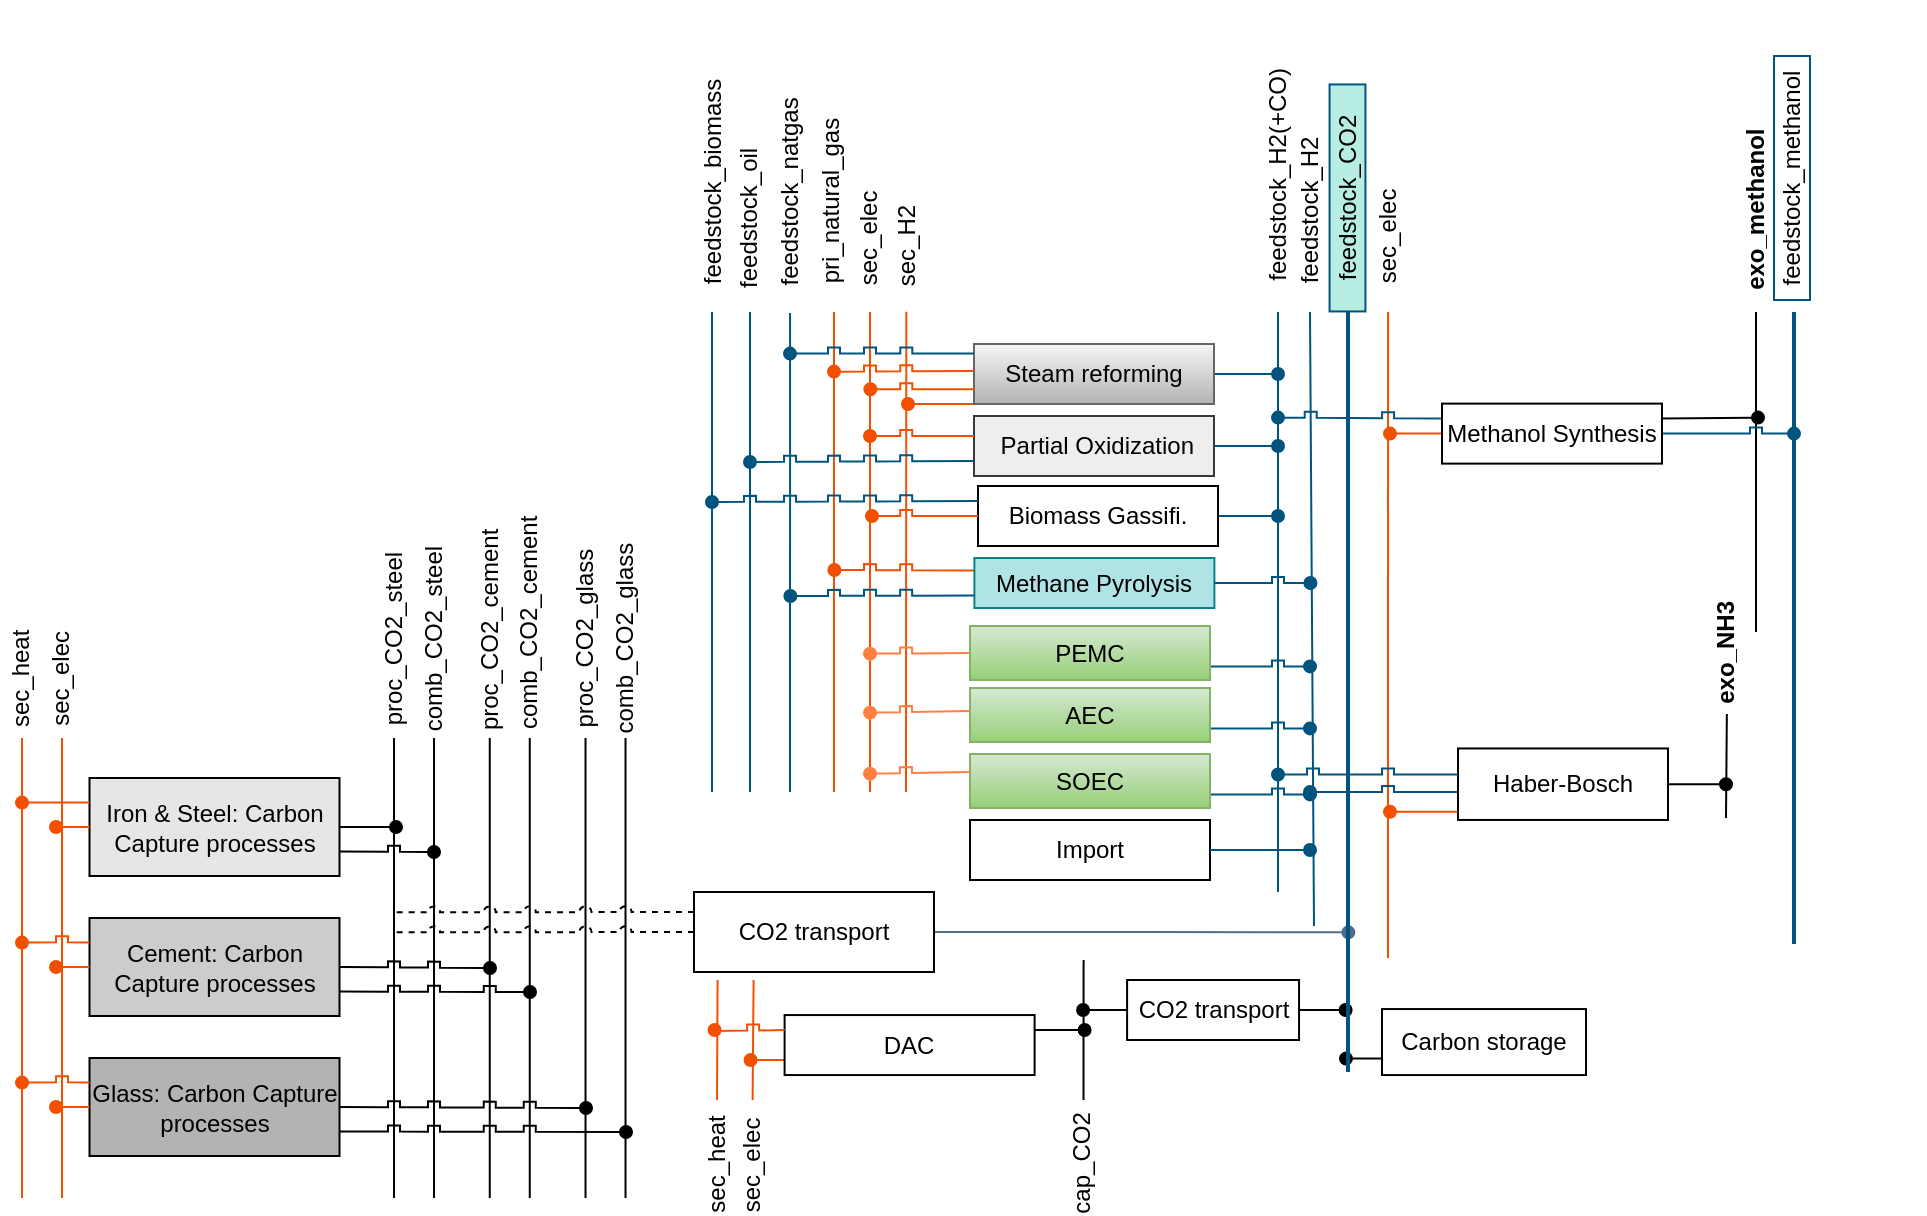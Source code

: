 <mxfile version="27.0.8">
  <diagram name="phD_CO2_Chemi_TAM_new_v05" id="WDX7f_W05rf2Wvv5TgFl">
    <mxGraphModel dx="786" dy="27" grid="0" gridSize="10" guides="1" tooltips="1" connect="1" arrows="1" fold="1" page="0" pageScale="1" pageWidth="1100" pageHeight="1700" background="none" math="0" shadow="0">
      <root>
        <mxCell id="lKqFauuPE0kPOxdu61FG-0" />
        <mxCell id="lKqFauuPE0kPOxdu61FG-1" style="locked=1;" parent="lKqFauuPE0kPOxdu61FG-0" />
        <mxCell id="lKqFauuPE0kPOxdu61FG-2" value="H2_fossil" parent="lKqFauuPE0kPOxdu61FG-0" />
        <mxCell id="lKqFauuPE0kPOxdu61FG-3" value="" style="endArrow=none;rounded=0;strokeColor=#00547D;strokeWidth=1;endSize=6;exitX=0.027;exitY=0.5;exitDx=0;exitDy=0;exitPerimeter=0;fontFamily=Helvetica;html=1;" parent="lKqFauuPE0kPOxdu61FG-2" source="lKqFauuPE0kPOxdu61FG-20" edge="1">
          <mxGeometry width="50" height="50" relative="1" as="geometry">
            <mxPoint x="361" y="674.679" as="sourcePoint" />
            <mxPoint x="360" y="917" as="targetPoint" />
          </mxGeometry>
        </mxCell>
        <mxCell id="lKqFauuPE0kPOxdu61FG-4" value="" style="endArrow=none;rounded=0;strokeColor=#00547D;fontFamily=Helvetica;html=1;" parent="lKqFauuPE0kPOxdu61FG-2" edge="1">
          <mxGeometry width="50" height="50" relative="1" as="geometry">
            <mxPoint x="379" y="917" as="sourcePoint" />
            <mxPoint x="379" y="677" as="targetPoint" />
          </mxGeometry>
        </mxCell>
        <mxCell id="lKqFauuPE0kPOxdu61FG-5" value="" style="endArrow=none;rounded=0;entryX=0.021;entryY=0.518;entryDx=0;entryDy=0;strokeColor=#00547D;entryPerimeter=0;fontFamily=Helvetica;html=1;" parent="lKqFauuPE0kPOxdu61FG-2" target="lKqFauuPE0kPOxdu61FG-22" edge="1">
          <mxGeometry width="50" height="50" relative="1" as="geometry">
            <mxPoint x="399" y="917" as="sourcePoint" />
            <mxPoint x="401" y="675.5" as="targetPoint" />
          </mxGeometry>
        </mxCell>
        <mxCell id="lKqFauuPE0kPOxdu61FG-6" value="" style="endArrow=none;rounded=0;strokeColor=#f24f00;fontFamily=Helvetica;html=1;" parent="lKqFauuPE0kPOxdu61FG-2" edge="1">
          <mxGeometry width="50" height="50" relative="1" as="geometry">
            <mxPoint x="421" y="917" as="sourcePoint" />
            <mxPoint x="421" y="677" as="targetPoint" />
          </mxGeometry>
        </mxCell>
        <mxCell id="lKqFauuPE0kPOxdu61FG-7" value="" style="endArrow=none;rounded=0;strokeColor=#F24F00;fontFamily=Helvetica;html=1;" parent="lKqFauuPE0kPOxdu61FG-2" edge="1">
          <mxGeometry width="50" height="50" relative="1" as="geometry">
            <mxPoint x="439" y="917" as="sourcePoint" />
            <mxPoint x="439" y="677" as="targetPoint" />
          </mxGeometry>
        </mxCell>
        <mxCell id="lKqFauuPE0kPOxdu61FG-8" value="" style="endArrow=none;rounded=0;entryX=0.009;entryY=0.497;entryDx=0;entryDy=0;strokeColor=#F24F00;entryPerimeter=0;fontFamily=Helvetica;html=1;" parent="lKqFauuPE0kPOxdu61FG-2" target="lKqFauuPE0kPOxdu61FG-25" edge="1">
          <mxGeometry width="50" height="50" relative="1" as="geometry">
            <mxPoint x="457" y="917" as="sourcePoint" />
            <mxPoint x="459.75" y="674.52" as="targetPoint" />
          </mxGeometry>
        </mxCell>
        <mxCell id="lKqFauuPE0kPOxdu61FG-9" value="" style="group;fontFamily=Helvetica;whiteSpace=wrap;html=1;" parent="lKqFauuPE0kPOxdu61FG-2" vertex="1" connectable="0">
          <mxGeometry x="361" y="729" width="250" height="40" as="geometry" />
        </mxCell>
        <mxCell id="lKqFauuPE0kPOxdu61FG-10" value="" style="edgeStyle=orthogonalEdgeStyle;rounded=0;orthogonalLoop=1;jettySize=auto;exitX=1;exitY=0.5;exitDx=0;exitDy=0;endArrow=oval;endFill=1;strokeColor=#00547D;fontFamily=Helvetica;html=1;" parent="lKqFauuPE0kPOxdu61FG-9" source="lKqFauuPE0kPOxdu61FG-11" edge="1">
          <mxGeometry relative="1" as="geometry">
            <mxPoint x="282" y="15" as="targetPoint" />
          </mxGeometry>
        </mxCell>
        <mxCell id="lKqFauuPE0kPOxdu61FG-11" value="&amp;nbsp;Partial Oxidization" style="rounded=0;fillColor=#eeeeee;strokeColor=#36393d;fontFamily=Helvetica;whiteSpace=wrap;html=1;" parent="lKqFauuPE0kPOxdu61FG-9" vertex="1">
          <mxGeometry x="130" width="120" height="30" as="geometry" />
        </mxCell>
        <mxCell id="lKqFauuPE0kPOxdu61FG-12" value="" style="edgeStyle=orthogonalEdgeStyle;rounded=0;orthogonalLoop=1;jettySize=auto;exitX=0;exitY=0.75;exitDx=0;exitDy=0;strokeWidth=1;endArrow=oval;endFill=1;jumpStyle=sharp;strokeColor=#00547D;fontFamily=Helvetica;html=1;" parent="lKqFauuPE0kPOxdu61FG-9" source="lKqFauuPE0kPOxdu61FG-11" edge="1">
          <mxGeometry relative="1" as="geometry">
            <mxPoint x="18" y="23" as="targetPoint" />
          </mxGeometry>
        </mxCell>
        <mxCell id="lKqFauuPE0kPOxdu61FG-13" value="" style="edgeStyle=orthogonalEdgeStyle;rounded=0;orthogonalLoop=1;jettySize=auto;exitX=0;exitY=0.333;exitDx=0;exitDy=0;endArrow=oval;endFill=1;exitPerimeter=0;jumpStyle=sharp;strokeColor=#F24F00;fontFamily=Helvetica;html=1;" parent="lKqFauuPE0kPOxdu61FG-9" source="lKqFauuPE0kPOxdu61FG-11" edge="1">
          <mxGeometry relative="1" as="geometry">
            <mxPoint x="78" y="10" as="targetPoint" />
          </mxGeometry>
        </mxCell>
        <mxCell id="lKqFauuPE0kPOxdu61FG-14" value="" style="group;fontFamily=Helvetica;whiteSpace=wrap;html=1;" parent="lKqFauuPE0kPOxdu61FG-2" vertex="1" connectable="0">
          <mxGeometry x="421" y="693" width="190" height="36" as="geometry" />
        </mxCell>
        <mxCell id="lKqFauuPE0kPOxdu61FG-15" value="" style="edgeStyle=orthogonalEdgeStyle;rounded=0;orthogonalLoop=1;jettySize=auto;exitX=0;exitY=0.5;exitDx=0;exitDy=0;endArrow=oval;endFill=1;jumpStyle=sharp;strokeColor=#f24f00;fontFamily=Helvetica;html=1;" parent="lKqFauuPE0kPOxdu61FG-14" edge="1">
          <mxGeometry relative="1" as="geometry">
            <mxPoint y="13.8" as="targetPoint" />
            <mxPoint x="70" y="13.5" as="sourcePoint" />
          </mxGeometry>
        </mxCell>
        <mxCell id="lKqFauuPE0kPOxdu61FG-16" value="" style="edgeStyle=orthogonalEdgeStyle;rounded=0;orthogonalLoop=1;jettySize=auto;exitX=1;exitY=0.5;exitDx=0;exitDy=0;endArrow=oval;endFill=1;strokeColor=#00547D;fontFamily=Helvetica;html=1;" parent="lKqFauuPE0kPOxdu61FG-14" source="lKqFauuPE0kPOxdu61FG-18" edge="1">
          <mxGeometry relative="1" as="geometry">
            <mxPoint x="222" y="15" as="targetPoint" />
          </mxGeometry>
        </mxCell>
        <mxCell id="lKqFauuPE0kPOxdu61FG-17" value="" style="edgeStyle=orthogonalEdgeStyle;rounded=0;orthogonalLoop=1;jettySize=auto;exitX=0;exitY=1;exitDx=0;exitDy=0;endArrow=oval;endFill=1;strokeColor=#F24F00;fontFamily=Helvetica;html=1;" parent="lKqFauuPE0kPOxdu61FG-14" source="lKqFauuPE0kPOxdu61FG-18" edge="1">
          <mxGeometry relative="1" as="geometry">
            <mxPoint x="37" y="30.333" as="targetPoint" />
          </mxGeometry>
        </mxCell>
        <mxCell id="lKqFauuPE0kPOxdu61FG-18" value="Steam reforming" style="rounded=0;fillColor=#f5f5f5;gradientColor=#b3b3b3;strokeColor=#666666;fontFamily=Helvetica;whiteSpace=wrap;html=1;" parent="lKqFauuPE0kPOxdu61FG-14" vertex="1">
          <mxGeometry x="70" width="120" height="30" as="geometry" />
        </mxCell>
        <mxCell id="lKqFauuPE0kPOxdu61FG-19" value="" style="edgeStyle=orthogonalEdgeStyle;rounded=0;orthogonalLoop=1;jettySize=auto;exitX=0;exitY=0.25;exitDx=0;exitDy=0;endArrow=oval;endFill=1;jumpStyle=sharp;strokeColor=#00547D;fontFamily=Helvetica;html=1;" parent="lKqFauuPE0kPOxdu61FG-14" edge="1">
          <mxGeometry relative="1" as="geometry">
            <mxPoint x="-22" y="4.8" as="targetPoint" />
            <mxPoint x="70" y="4.8" as="sourcePoint" />
          </mxGeometry>
        </mxCell>
        <mxCell id="lKqFauuPE0kPOxdu61FG-20" value="feedstock_biomass" style="text;strokeColor=none;fillColor=none;align=center;verticalAlign=middle;rounded=0;rotation=270;fontFamily=Helvetica;whiteSpace=wrap;html=1;" parent="lKqFauuPE0kPOxdu61FG-2" vertex="1">
          <mxGeometry x="291" y="597" width="138" height="29.44" as="geometry" />
        </mxCell>
        <mxCell id="lKqFauuPE0kPOxdu61FG-21" value="feedstock_oil" style="text;strokeColor=none;fillColor=none;align=center;verticalAlign=middle;rounded=0;rotation=270;fontFamily=Helvetica;whiteSpace=wrap;html=1;" parent="lKqFauuPE0kPOxdu61FG-2" vertex="1">
          <mxGeometry x="327.88" y="615.22" width="101.25" height="29.39" as="geometry" />
        </mxCell>
        <mxCell id="lKqFauuPE0kPOxdu61FG-22" value="feedstock_natgas" style="text;strokeColor=none;fillColor=none;align=center;verticalAlign=middle;rounded=0;rotation=270;fontFamily=Helvetica;whiteSpace=wrap;html=1;" parent="lKqFauuPE0kPOxdu61FG-2" vertex="1">
          <mxGeometry x="335.07" y="602" width="126.87" height="29.39" as="geometry" />
        </mxCell>
        <mxCell id="lKqFauuPE0kPOxdu61FG-23" value="sec_elec" style="text;strokeColor=none;fillColor=none;align=center;verticalAlign=middle;rounded=0;rotation=270;fontFamily=Helvetica;whiteSpace=wrap;html=1;" parent="lKqFauuPE0kPOxdu61FG-2" vertex="1">
          <mxGeometry x="400" y="625.27" width="77" height="29.39" as="geometry" />
        </mxCell>
        <mxCell id="lKqFauuPE0kPOxdu61FG-24" value="pri_natural_gas" style="text;strokeColor=none;fillColor=none;align=center;verticalAlign=middle;rounded=0;rotation=270;fontFamily=Helvetica;whiteSpace=wrap;html=1;" parent="lKqFauuPE0kPOxdu61FG-2" vertex="1">
          <mxGeometry x="366.5" y="607" width="105.5" height="30" as="geometry" />
        </mxCell>
        <mxCell id="lKqFauuPE0kPOxdu61FG-25" value="sec_H2" style="text;strokeColor=none;fillColor=none;align=center;verticalAlign=middle;rounded=0;rotation=270;fontFamily=Helvetica;whiteSpace=wrap;html=1;" parent="lKqFauuPE0kPOxdu61FG-2" vertex="1">
          <mxGeometry x="423.32" y="628.85" width="67.87" height="29.39" as="geometry" />
        </mxCell>
        <mxCell id="lKqFauuPE0kPOxdu61FG-26" value="feedstock_H2(+CO)" style="text;strokeColor=none;fillColor=none;align=center;verticalAlign=middle;rounded=0;rotation=270;fontFamily=Helvetica;whiteSpace=wrap;html=1;" parent="lKqFauuPE0kPOxdu61FG-2" vertex="1">
          <mxGeometry x="591" y="601.998" width="104.0" height="12.419" as="geometry" />
        </mxCell>
        <mxCell id="lKqFauuPE0kPOxdu61FG-27" value="" style="endArrow=none;rounded=0;fillColor=#647687;strokeColor=#00547D;strokeWidth=1;fontFamily=Helvetica;html=1;" parent="lKqFauuPE0kPOxdu61FG-2" edge="1">
          <mxGeometry width="50" height="50" relative="1" as="geometry">
            <mxPoint x="643" y="967" as="sourcePoint" />
            <mxPoint x="643" y="677" as="targetPoint" />
          </mxGeometry>
        </mxCell>
        <mxCell id="lKqFauuPE0kPOxdu61FG-28" value="" style="edgeStyle=orthogonalEdgeStyle;rounded=0;orthogonalLoop=1;jettySize=auto;endArrow=oval;endFill=1;jumpStyle=sharp;strokeColor=#f24f00;exitX=0;exitY=0.75;exitDx=0;exitDy=0;fontFamily=Helvetica;html=1;" parent="lKqFauuPE0kPOxdu61FG-2" edge="1">
          <mxGeometry relative="1" as="geometry">
            <mxPoint x="439.2" y="715.59" as="targetPoint" />
            <mxPoint x="491.2" y="715.59" as="sourcePoint" />
          </mxGeometry>
        </mxCell>
        <mxCell id="lKqFauuPE0kPOxdu61FG-29" value="" style="group;fontFamily=Helvetica;whiteSpace=wrap;html=1;" parent="lKqFauuPE0kPOxdu61FG-2" vertex="1" connectable="0">
          <mxGeometry x="360" y="764" width="283" height="30" as="geometry" />
        </mxCell>
        <mxCell id="lKqFauuPE0kPOxdu61FG-30" value="" style="edgeStyle=orthogonalEdgeStyle;rounded=0;orthogonalLoop=1;jettySize=auto;exitX=1;exitY=0.5;exitDx=0;exitDy=0;endArrow=oval;endFill=1;strokeColor=#00547D;fontFamily=Helvetica;html=1;" parent="lKqFauuPE0kPOxdu61FG-29" source="lKqFauuPE0kPOxdu61FG-31" edge="1">
          <mxGeometry relative="1" as="geometry">
            <mxPoint x="283" y="15" as="targetPoint" />
          </mxGeometry>
        </mxCell>
        <mxCell id="lKqFauuPE0kPOxdu61FG-31" value="Biomass Gassifi." style="rounded=0;fontFamily=Helvetica;whiteSpace=wrap;html=1;" parent="lKqFauuPE0kPOxdu61FG-29" vertex="1">
          <mxGeometry x="133" width="120" height="30" as="geometry" />
        </mxCell>
        <mxCell id="lKqFauuPE0kPOxdu61FG-32" value="" style="edgeStyle=orthogonalEdgeStyle;rounded=0;orthogonalLoop=1;jettySize=auto;exitX=0;exitY=0.25;exitDx=0;exitDy=0;strokeColor=#00547D;strokeWidth=1;endArrow=oval;endFill=1;fillColor=#647687;jumpStyle=sharp;fontFamily=Helvetica;html=1;" parent="lKqFauuPE0kPOxdu61FG-29" source="lKqFauuPE0kPOxdu61FG-31" edge="1">
          <mxGeometry relative="1" as="geometry">
            <mxPoint y="8" as="targetPoint" />
          </mxGeometry>
        </mxCell>
        <mxCell id="lKqFauuPE0kPOxdu61FG-33" value="" style="edgeStyle=orthogonalEdgeStyle;rounded=0;orthogonalLoop=1;jettySize=auto;exitX=0;exitY=0.5;exitDx=0;exitDy=0;strokeColor=#F24F00;strokeWidth=1;endArrow=oval;endFill=1;jumpStyle=sharp;fontFamily=Helvetica;html=1;" parent="lKqFauuPE0kPOxdu61FG-29" source="lKqFauuPE0kPOxdu61FG-31" edge="1">
          <mxGeometry relative="1" as="geometry">
            <mxPoint x="80" y="15" as="targetPoint" />
          </mxGeometry>
        </mxCell>
        <mxCell id="lKqFauuPE0kPOxdu61FG-34" value="H2_green" parent="lKqFauuPE0kPOxdu61FG-0" />
        <mxCell id="lKqFauuPE0kPOxdu61FG-35" value="" style="endArrow=none;html=1;rounded=0;fillColor=#647687;strokeColor=#00547D;strokeWidth=1;" parent="lKqFauuPE0kPOxdu61FG-34" edge="1">
          <mxGeometry width="50" height="50" relative="1" as="geometry">
            <mxPoint x="661" y="984" as="sourcePoint" />
            <mxPoint x="659" y="677" as="targetPoint" />
          </mxGeometry>
        </mxCell>
        <mxCell id="lKqFauuPE0kPOxdu61FG-36" value="feedstock_H2" style="text;html=1;strokeColor=none;fillColor=none;align=center;verticalAlign=middle;whiteSpace=wrap;rounded=0;rotation=270;" parent="lKqFauuPE0kPOxdu61FG-34" vertex="1">
          <mxGeometry x="607" y="617" width="104" height="17.94" as="geometry" />
        </mxCell>
        <mxCell id="lKqFauuPE0kPOxdu61FG-37" value="" style="group" parent="lKqFauuPE0kPOxdu61FG-34" vertex="1" connectable="0">
          <mxGeometry x="489" y="834" width="170" height="27" as="geometry" />
        </mxCell>
        <mxCell id="lKqFauuPE0kPOxdu61FG-38" style="edgeStyle=orthogonalEdgeStyle;rounded=0;orthogonalLoop=1;jettySize=auto;html=1;exitX=1;exitY=0.75;exitDx=0;exitDy=0;endArrow=oval;endFill=1;jumpStyle=sharp;strokeColor=#00547D;" parent="lKqFauuPE0kPOxdu61FG-37" source="lKqFauuPE0kPOxdu61FG-41" edge="1">
          <mxGeometry relative="1" as="geometry">
            <mxPoint x="170" y="20.2" as="targetPoint" />
          </mxGeometry>
        </mxCell>
        <mxCell id="lKqFauuPE0kPOxdu61FG-39" value="" style="group" parent="lKqFauuPE0kPOxdu61FG-37" vertex="1" connectable="0">
          <mxGeometry x="-50" width="170" height="27" as="geometry" />
        </mxCell>
        <mxCell id="lKqFauuPE0kPOxdu61FG-40" style="edgeStyle=orthogonalEdgeStyle;rounded=0;hachureGap=4;orthogonalLoop=1;jettySize=auto;html=1;exitX=0;exitY=0.5;exitDx=0;exitDy=0;fontFamily=Architects Daughter;fontSource=https%3A%2F%2Ffonts.googleapis.com%2Fcss%3Ffamily%3DArchitects%2BDaughter;endArrow=oval;endFill=1;jumpStyle=sharp;strokeColor=#FF8040;" parent="lKqFauuPE0kPOxdu61FG-39" source="lKqFauuPE0kPOxdu61FG-41" edge="1">
          <mxGeometry relative="1" as="geometry">
            <mxPoint y="13.833" as="targetPoint" />
          </mxGeometry>
        </mxCell>
        <mxCell id="lKqFauuPE0kPOxdu61FG-41" value="PEMC" style="rounded=0;whiteSpace=wrap;html=1;fillColor=#d5e8d4;gradientColor=#97d077;strokeColor=#82b366;" parent="lKqFauuPE0kPOxdu61FG-39" vertex="1">
          <mxGeometry x="50" width="120" height="27" as="geometry" />
        </mxCell>
        <mxCell id="lKqFauuPE0kPOxdu61FG-42" value="" style="group" parent="lKqFauuPE0kPOxdu61FG-34" vertex="1" connectable="0">
          <mxGeometry x="489" y="931" width="250" height="50" as="geometry" />
        </mxCell>
        <mxCell id="lKqFauuPE0kPOxdu61FG-43" value="Import" style="whiteSpace=wrap;html=1;rounded=0;" parent="lKqFauuPE0kPOxdu61FG-42" vertex="1">
          <mxGeometry width="120" height="30" as="geometry" />
        </mxCell>
        <mxCell id="lKqFauuPE0kPOxdu61FG-44" style="edgeStyle=orthogonalEdgeStyle;rounded=0;orthogonalLoop=1;jettySize=auto;html=1;exitX=1;exitY=0.5;exitDx=0;exitDy=0;endArrow=oval;endFill=1;strokeColor=#00547D;" parent="lKqFauuPE0kPOxdu61FG-42" source="lKqFauuPE0kPOxdu61FG-43" edge="1">
          <mxGeometry relative="1" as="geometry">
            <mxPoint x="170" y="15" as="targetPoint" />
          </mxGeometry>
        </mxCell>
        <mxCell id="lKqFauuPE0kPOxdu61FG-45" value="" style="group" parent="lKqFauuPE0kPOxdu61FG-34" vertex="1" connectable="0">
          <mxGeometry x="341.2" y="757" width="370" height="71.5" as="geometry" />
        </mxCell>
        <mxCell id="lKqFauuPE0kPOxdu61FG-46" value="" style="group" parent="lKqFauuPE0kPOxdu61FG-45" vertex="1" connectable="0">
          <mxGeometry x="60" y="43" width="210" height="30" as="geometry" />
        </mxCell>
        <mxCell id="lKqFauuPE0kPOxdu61FG-47" style="edgeStyle=orthogonalEdgeStyle;rounded=0;orthogonalLoop=1;jettySize=auto;html=1;exitX=0;exitY=0.25;exitDx=0;exitDy=0;endArrow=oval;endFill=1;jumpStyle=sharp;strokeColor=#F24F00;" parent="lKqFauuPE0kPOxdu61FG-46" source="lKqFauuPE0kPOxdu61FG-48" edge="1">
          <mxGeometry relative="1" as="geometry">
            <mxPoint x="20" y="6" as="targetPoint" />
          </mxGeometry>
        </mxCell>
        <mxCell id="lKqFauuPE0kPOxdu61FG-48" value="Methane Pyrolysis" style="rounded=0;whiteSpace=wrap;html=1;fillColor=#b0e3e6;strokeColor=#0e8088;" parent="lKqFauuPE0kPOxdu61FG-46" vertex="1">
          <mxGeometry x="90" width="120" height="25.0" as="geometry" />
        </mxCell>
        <mxCell id="lKqFauuPE0kPOxdu61FG-49" style="edgeStyle=orthogonalEdgeStyle;rounded=0;orthogonalLoop=1;jettySize=auto;html=1;exitX=0;exitY=0.75;exitDx=0;exitDy=0;endArrow=oval;endFill=1;jumpStyle=sharp;strokeColor=#00547D;" parent="lKqFauuPE0kPOxdu61FG-46" source="lKqFauuPE0kPOxdu61FG-48" edge="1">
          <mxGeometry relative="1" as="geometry">
            <mxPoint x="-2" y="19" as="targetPoint" />
          </mxGeometry>
        </mxCell>
        <mxCell id="lKqFauuPE0kPOxdu61FG-50" style="edgeStyle=orthogonalEdgeStyle;rounded=0;orthogonalLoop=1;jettySize=auto;html=1;exitX=1;exitY=0.5;exitDx=0;exitDy=0;endArrow=oval;endFill=1;jumpStyle=sharp;strokeColor=#00547D;" parent="lKqFauuPE0kPOxdu61FG-46" source="lKqFauuPE0kPOxdu61FG-48" edge="1">
          <mxGeometry relative="1" as="geometry">
            <mxPoint x="258" y="12.5" as="targetPoint" />
          </mxGeometry>
        </mxCell>
        <mxCell id="lKqFauuPE0kPOxdu61FG-51" value="" style="group" parent="lKqFauuPE0kPOxdu61FG-34" vertex="1" connectable="0">
          <mxGeometry x="489" y="865" width="170" height="27" as="geometry" />
        </mxCell>
        <mxCell id="lKqFauuPE0kPOxdu61FG-52" style="edgeStyle=orthogonalEdgeStyle;rounded=0;orthogonalLoop=1;jettySize=auto;html=1;exitX=1;exitY=0.75;exitDx=0;exitDy=0;endArrow=oval;endFill=1;jumpStyle=sharp;strokeColor=#00547D;" parent="lKqFauuPE0kPOxdu61FG-51" source="lKqFauuPE0kPOxdu61FG-53" edge="1">
          <mxGeometry relative="1" as="geometry">
            <mxPoint x="170" y="20.2" as="targetPoint" />
          </mxGeometry>
        </mxCell>
        <mxCell id="lKqFauuPE0kPOxdu61FG-53" value="AEC" style="rounded=0;whiteSpace=wrap;html=1;fillColor=#d5e8d4;gradientColor=#97d077;strokeColor=#82b366;" parent="lKqFauuPE0kPOxdu61FG-51" vertex="1">
          <mxGeometry width="120" height="27" as="geometry" />
        </mxCell>
        <mxCell id="lKqFauuPE0kPOxdu61FG-54" style="edgeStyle=orthogonalEdgeStyle;rounded=0;hachureGap=4;orthogonalLoop=1;jettySize=auto;html=1;exitX=0;exitY=0.5;exitDx=0;exitDy=0;fontFamily=Architects Daughter;fontSource=https%3A%2F%2Ffonts.googleapis.com%2Fcss%3Ffamily%3DArchitects%2BDaughter;endArrow=oval;endFill=1;jumpStyle=sharp;strokeColor=#FF8040;" parent="lKqFauuPE0kPOxdu61FG-34" edge="1">
          <mxGeometry relative="1" as="geometry">
            <mxPoint x="439" y="877.333" as="targetPoint" />
            <mxPoint x="489" y="876.5" as="sourcePoint" />
          </mxGeometry>
        </mxCell>
        <mxCell id="lKqFauuPE0kPOxdu61FG-55" value="" style="group" parent="lKqFauuPE0kPOxdu61FG-34" vertex="1" connectable="0">
          <mxGeometry x="489" y="898" width="170" height="27" as="geometry" />
        </mxCell>
        <mxCell id="lKqFauuPE0kPOxdu61FG-56" style="edgeStyle=orthogonalEdgeStyle;rounded=0;orthogonalLoop=1;jettySize=auto;html=1;exitX=1;exitY=0.75;exitDx=0;exitDy=0;endArrow=oval;endFill=1;jumpStyle=sharp;strokeColor=#00547D;" parent="lKqFauuPE0kPOxdu61FG-55" source="lKqFauuPE0kPOxdu61FG-57" edge="1">
          <mxGeometry relative="1" as="geometry">
            <mxPoint x="170" y="20.2" as="targetPoint" />
          </mxGeometry>
        </mxCell>
        <mxCell id="lKqFauuPE0kPOxdu61FG-57" value="SOEC" style="rounded=0;whiteSpace=wrap;html=1;fillColor=#d5e8d4;gradientColor=#97d077;strokeColor=#82b366;" parent="lKqFauuPE0kPOxdu61FG-55" vertex="1">
          <mxGeometry width="120" height="27" as="geometry" />
        </mxCell>
        <mxCell id="lKqFauuPE0kPOxdu61FG-58" style="edgeStyle=orthogonalEdgeStyle;rounded=0;hachureGap=4;orthogonalLoop=1;jettySize=auto;html=1;exitX=0;exitY=0.5;exitDx=0;exitDy=0;fontFamily=Architects Daughter;fontSource=https%3A%2F%2Ffonts.googleapis.com%2Fcss%3Ffamily%3DArchitects%2BDaughter;endArrow=oval;endFill=1;jumpStyle=sharp;strokeColor=#FF8040;" parent="lKqFauuPE0kPOxdu61FG-34" edge="1">
          <mxGeometry relative="1" as="geometry">
            <mxPoint x="439" y="907.833" as="targetPoint" />
            <mxPoint x="489" y="907" as="sourcePoint" />
          </mxGeometry>
        </mxCell>
        <mxCell id="lKqFauuPE0kPOxdu61FG-59" value="NH3_HB" parent="lKqFauuPE0kPOxdu61FG-0" />
        <mxCell id="lKqFauuPE0kPOxdu61FG-60" value="" style="group" parent="lKqFauuPE0kPOxdu61FG-59" vertex="1" connectable="0">
          <mxGeometry x="689.028" y="617" width="17.944" height="342.031" as="geometry" />
        </mxCell>
        <mxCell id="lKqFauuPE0kPOxdu61FG-61" value="sec_elec" style="text;html=1;strokeColor=none;fillColor=none;align=center;verticalAlign=middle;whiteSpace=wrap;rounded=0;rotation=270;" parent="lKqFauuPE0kPOxdu61FG-60" vertex="1">
          <mxGeometry x="-21.028" y="13" width="60" height="17.944" as="geometry" />
        </mxCell>
        <mxCell id="lKqFauuPE0kPOxdu61FG-62" value="" style="endArrow=none;html=1;rounded=0;strokeColor=#F24F00;" parent="lKqFauuPE0kPOxdu61FG-60" edge="1">
          <mxGeometry width="50" height="50" relative="1" as="geometry">
            <mxPoint x="8.972" y="383" as="sourcePoint" />
            <mxPoint x="9" y="60" as="targetPoint" />
          </mxGeometry>
        </mxCell>
        <mxCell id="lKqFauuPE0kPOxdu61FG-63" value="" style="group" parent="lKqFauuPE0kPOxdu61FG-59" vertex="1" connectable="0">
          <mxGeometry x="661" y="827.001" width="216.68" height="220.47" as="geometry" />
        </mxCell>
        <mxCell id="lKqFauuPE0kPOxdu61FG-64" value="" style="group" parent="lKqFauuPE0kPOxdu61FG-63" vertex="1" connectable="0">
          <mxGeometry y="2.03" width="216.68" height="218.44" as="geometry" />
        </mxCell>
        <mxCell id="lKqFauuPE0kPOxdu61FG-65" style="edgeStyle=orthogonalEdgeStyle;rounded=0;orthogonalLoop=1;jettySize=auto;html=1;exitX=1;exitY=0.5;exitDx=0;exitDy=0;endArrow=oval;endFill=1;" parent="lKqFauuPE0kPOxdu61FG-64" source="lKqFauuPE0kPOxdu61FG-67" edge="1">
          <mxGeometry relative="1" as="geometry">
            <mxPoint x="206" y="84.2" as="targetPoint" />
          </mxGeometry>
        </mxCell>
        <mxCell id="lKqFauuPE0kPOxdu61FG-66" style="edgeStyle=orthogonalEdgeStyle;rounded=0;orthogonalLoop=1;jettySize=auto;html=1;endArrow=oval;endFill=1;jumpStyle=sharp;exitX=0;exitY=0.75;exitDx=0;exitDy=0;strokeColor=#00547D;" parent="lKqFauuPE0kPOxdu61FG-64" source="lKqFauuPE0kPOxdu61FG-67" edge="1">
          <mxGeometry relative="1" as="geometry">
            <mxPoint x="-2" y="87.969" as="targetPoint" />
            <mxPoint x="71" y="87.969" as="sourcePoint" />
            <Array as="points">
              <mxPoint x="72" y="88" />
            </Array>
          </mxGeometry>
        </mxCell>
        <mxCell id="lKqFauuPE0kPOxdu61FG-67" value="Haber-Bosch" style="whiteSpace=wrap;html=1;rounded=0;" parent="lKqFauuPE0kPOxdu61FG-64" vertex="1">
          <mxGeometry x="72" y="66.196" width="105" height="35.75" as="geometry" />
        </mxCell>
        <mxCell id="lKqFauuPE0kPOxdu61FG-68" value="" style="endArrow=none;html=1;rounded=0;" parent="lKqFauuPE0kPOxdu61FG-64" edge="1">
          <mxGeometry width="50" height="50" relative="1" as="geometry">
            <mxPoint x="206" y="100.969" as="sourcePoint" />
            <mxPoint x="206.431" y="49" as="targetPoint" />
          </mxGeometry>
        </mxCell>
        <mxCell id="lKqFauuPE0kPOxdu61FG-69" style="edgeStyle=orthogonalEdgeStyle;rounded=0;orthogonalLoop=1;jettySize=auto;html=1;exitX=0;exitY=0.364;exitDx=0;exitDy=0;jumpStyle=sharp;endArrow=oval;endFill=1;exitPerimeter=0;strokeColor=#00547D;" parent="lKqFauuPE0kPOxdu61FG-64" source="lKqFauuPE0kPOxdu61FG-67" edge="1">
          <mxGeometry relative="1" as="geometry">
            <mxPoint x="-18" y="79.2" as="targetPoint" />
          </mxGeometry>
        </mxCell>
        <mxCell id="lKqFauuPE0kPOxdu61FG-70" style="edgeStyle=orthogonalEdgeStyle;rounded=0;orthogonalLoop=1;jettySize=auto;html=1;exitX=-0.002;exitY=0.886;exitDx=0;exitDy=0;jumpStyle=sharp;endArrow=oval;endFill=1;strokeColor=#F24F00;exitPerimeter=0;" parent="lKqFauuPE0kPOxdu61FG-64" source="lKqFauuPE0kPOxdu61FG-67" edge="1">
          <mxGeometry relative="1" as="geometry">
            <mxPoint x="38" y="97.969" as="targetPoint" />
          </mxGeometry>
        </mxCell>
        <mxCell id="lKqFauuPE0kPOxdu61FG-71" value="exo_NH3" style="text;html=1;align=center;verticalAlign=middle;whiteSpace=wrap;rounded=0;rotation=270;fontStyle=1;flipH=0;direction=west;" parent="lKqFauuPE0kPOxdu61FG-59" vertex="1">
          <mxGeometry x="838" y="837.001" width="58.88" height="20.48" as="geometry" />
        </mxCell>
        <mxCell id="lKqFauuPE0kPOxdu61FG-72" value="Methanol_fossil" parent="lKqFauuPE0kPOxdu61FG-0" />
        <mxCell id="lKqFauuPE0kPOxdu61FG-73" value="" style="group" parent="lKqFauuPE0kPOxdu61FG-72" vertex="1" connectable="0">
          <mxGeometry x="641" y="547" width="325" height="364.81" as="geometry" />
        </mxCell>
        <mxCell id="lKqFauuPE0kPOxdu61FG-74" value="exo_methanol" style="text;html=1;align=center;verticalAlign=middle;whiteSpace=wrap;rounded=0;rotation=270;fontStyle=1;" parent="lKqFauuPE0kPOxdu61FG-73" vertex="1">
          <mxGeometry x="194.36" y="65.92" width="93.76" height="24.83" as="geometry" />
        </mxCell>
        <mxCell id="lKqFauuPE0kPOxdu61FG-77" style="edgeStyle=orthogonalEdgeStyle;rounded=0;orthogonalLoop=1;jettySize=auto;html=1;endArrow=none;endFill=0;" parent="lKqFauuPE0kPOxdu61FG-73" edge="1">
          <mxGeometry relative="1" as="geometry">
            <mxPoint x="241" y="290" as="targetPoint" />
            <mxPoint x="241" y="130" as="sourcePoint" />
          </mxGeometry>
        </mxCell>
        <mxCell id="lKqFauuPE0kPOxdu61FG-78" style="edgeStyle=orthogonalEdgeStyle;rounded=0;orthogonalLoop=1;jettySize=auto;html=1;exitX=0;exitY=0.25;exitDx=0;exitDy=0;endArrow=oval;endFill=1;jumpStyle=sharp;strokeColor=#00547D;" parent="lKqFauuPE0kPOxdu61FG-73" source="lKqFauuPE0kPOxdu61FG-82" edge="1">
          <mxGeometry relative="1" as="geometry">
            <mxPoint x="2" y="182.81" as="targetPoint" />
          </mxGeometry>
        </mxCell>
        <mxCell id="lKqFauuPE0kPOxdu61FG-79" style="edgeStyle=orthogonalEdgeStyle;rounded=0;orthogonalLoop=1;jettySize=auto;html=1;exitX=0;exitY=0.5;exitDx=0;exitDy=0;endArrow=oval;endFill=1;jumpStyle=sharp;strokeColor=#F24F00;" parent="lKqFauuPE0kPOxdu61FG-73" source="lKqFauuPE0kPOxdu61FG-82" edge="1">
          <mxGeometry relative="1" as="geometry">
            <mxPoint x="58" y="190.81" as="targetPoint" />
          </mxGeometry>
        </mxCell>
        <mxCell id="lKqFauuPE0kPOxdu61FG-80" style="edgeStyle=orthogonalEdgeStyle;rounded=0;orthogonalLoop=1;jettySize=auto;html=1;exitX=1;exitY=0.25;exitDx=0;exitDy=0;endArrow=oval;endFill=1;" parent="lKqFauuPE0kPOxdu61FG-73" source="lKqFauuPE0kPOxdu61FG-82" edge="1">
          <mxGeometry relative="1" as="geometry">
            <mxPoint x="242" y="182.81" as="targetPoint" />
          </mxGeometry>
        </mxCell>
        <mxCell id="lKqFauuPE0kPOxdu61FG-81" style="edgeStyle=orthogonalEdgeStyle;rounded=0;orthogonalLoop=1;jettySize=auto;html=1;exitX=1;exitY=0.5;exitDx=0;exitDy=0;endArrow=oval;endFill=1;jumpStyle=sharp;strokeColor=#00547D;" parent="lKqFauuPE0kPOxdu61FG-73" source="lKqFauuPE0kPOxdu61FG-82" edge="1">
          <mxGeometry relative="1" as="geometry">
            <mxPoint x="260" y="190.81" as="targetPoint" />
          </mxGeometry>
        </mxCell>
        <mxCell id="lKqFauuPE0kPOxdu61FG-82" value="Methanol Synthesis" style="rounded=0;whiteSpace=wrap;html=1;" parent="lKqFauuPE0kPOxdu61FG-73" vertex="1">
          <mxGeometry x="84.0" y="175.808" width="110" height="30" as="geometry" />
        </mxCell>
        <mxCell id="lKqFauuPE0kPOxdu61FG-83" value="methanol_green" parent="lKqFauuPE0kPOxdu61FG-0" visible="0" />
        <mxCell id="lKqFauuPE0kPOxdu61FG-84" value="" style="group" parent="lKqFauuPE0kPOxdu61FG-83" vertex="1" connectable="0">
          <mxGeometry x="661" y="767" width="255" height="37.23" as="geometry" />
        </mxCell>
        <mxCell id="lKqFauuPE0kPOxdu61FG-85" style="edgeStyle=orthogonalEdgeStyle;rounded=0;orthogonalLoop=1;jettySize=auto;html=1;exitX=0;exitY=0.25;exitDx=0;exitDy=0;endArrow=oval;endFill=1;jumpStyle=sharp;strokeColor=#00547D;" parent="lKqFauuPE0kPOxdu61FG-84" source="lKqFauuPE0kPOxdu61FG-90" edge="1">
          <mxGeometry relative="1" as="geometry">
            <mxPoint y="9.002" as="targetPoint" />
          </mxGeometry>
        </mxCell>
        <mxCell id="lKqFauuPE0kPOxdu61FG-86" style="edgeStyle=orthogonalEdgeStyle;rounded=0;orthogonalLoop=1;jettySize=auto;html=1;exitX=0.003;exitY=0.833;exitDx=0;exitDy=0;endArrow=oval;endFill=1;strokeColor=#F24F00;exitPerimeter=0;" parent="lKqFauuPE0kPOxdu61FG-84" source="lKqFauuPE0kPOxdu61FG-90" edge="1">
          <mxGeometry relative="1" as="geometry">
            <mxPoint x="38" y="31" as="targetPoint" />
          </mxGeometry>
        </mxCell>
        <mxCell id="lKqFauuPE0kPOxdu61FG-87" style="edgeStyle=orthogonalEdgeStyle;rounded=0;orthogonalLoop=1;jettySize=auto;html=1;exitX=1;exitY=0.25;exitDx=0;exitDy=0;endArrow=oval;endFill=1;" parent="lKqFauuPE0kPOxdu61FG-84" source="lKqFauuPE0kPOxdu61FG-90" edge="1">
          <mxGeometry relative="1" as="geometry">
            <mxPoint x="221" y="9.002" as="targetPoint" />
          </mxGeometry>
        </mxCell>
        <mxCell id="lKqFauuPE0kPOxdu61FG-88" style="edgeStyle=orthogonalEdgeStyle;rounded=0;orthogonalLoop=1;jettySize=auto;html=1;exitX=1;exitY=0.5;exitDx=0;exitDy=0;endArrow=oval;endFill=1;jumpStyle=sharp;strokeColor=#00547D;" parent="lKqFauuPE0kPOxdu61FG-84" source="lKqFauuPE0kPOxdu61FG-90" edge="1">
          <mxGeometry relative="1" as="geometry">
            <mxPoint x="240" y="19.002" as="targetPoint" />
          </mxGeometry>
        </mxCell>
        <mxCell id="lKqFauuPE0kPOxdu61FG-89" style="edgeStyle=orthogonalEdgeStyle;rounded=0;orthogonalLoop=1;jettySize=auto;html=1;exitX=0;exitY=0.5;exitDx=0;exitDy=0;endArrow=oval;endFill=1;strokeColor=#00547D;jumpStyle=sharp;" parent="lKqFauuPE0kPOxdu61FG-84" source="lKqFauuPE0kPOxdu61FG-90" edge="1">
          <mxGeometry relative="1" as="geometry">
            <mxPoint x="17" y="18.698" as="targetPoint" />
          </mxGeometry>
        </mxCell>
        <mxCell id="lKqFauuPE0kPOxdu61FG-90" value="Methanol hydrogenation" style="rounded=0;whiteSpace=wrap;html=1;" parent="lKqFauuPE0kPOxdu61FG-84" vertex="1">
          <mxGeometry x="67.0" width="110" height="37.23" as="geometry" />
        </mxCell>
        <mxCell id="lKqFauuPE0kPOxdu61FG-91" value="HVC_fossil" parent="lKqFauuPE0kPOxdu61FG-0" visible="0" />
        <mxCell id="lKqFauuPE0kPOxdu61FG-92" value="" style="group" parent="lKqFauuPE0kPOxdu61FG-91" vertex="1" connectable="0">
          <mxGeometry x="905" y="566.0" width="328" height="392.0" as="geometry" />
        </mxCell>
        <mxCell id="lKqFauuPE0kPOxdu61FG-93" value="exo_olefins" style="text;html=1;align=center;verticalAlign=middle;whiteSpace=wrap;rounded=0;rotation=270;fontStyle=1;" parent="lKqFauuPE0kPOxdu61FG-92" vertex="1">
          <mxGeometry x="200.31" y="56.69" width="87.38" height="20" as="geometry" />
        </mxCell>
        <mxCell id="lKqFauuPE0kPOxdu61FG-94" value="" style="endArrow=none;html=1;rounded=0;" parent="lKqFauuPE0kPOxdu61FG-92" target="lKqFauuPE0kPOxdu61FG-93" edge="1">
          <mxGeometry width="50" height="50" relative="1" as="geometry">
            <mxPoint x="244.495" y="348.305" as="sourcePoint" />
            <mxPoint x="243.495" y="139.305" as="targetPoint" />
          </mxGeometry>
        </mxCell>
        <mxCell id="lKqFauuPE0kPOxdu61FG-95" value="exo_btx" style="text;html=1;align=center;verticalAlign=middle;whiteSpace=wrap;rounded=0;rotation=270;fontStyle=1;" parent="lKqFauuPE0kPOxdu61FG-92" vertex="1">
          <mxGeometry x="231.49" y="66" width="63.01" height="22.97" as="geometry" />
        </mxCell>
        <mxCell id="lKqFauuPE0kPOxdu61FG-96" value="" style="endArrow=none;html=1;rounded=0;entryX=-0.015;entryY=0.5;entryDx=0;entryDy=0;entryPerimeter=0;" parent="lKqFauuPE0kPOxdu61FG-92" target="lKqFauuPE0kPOxdu61FG-95" edge="1">
          <mxGeometry width="50" height="50" relative="1" as="geometry">
            <mxPoint x="263.495" y="348.305" as="sourcePoint" />
            <mxPoint x="263" y="109.0" as="targetPoint" />
          </mxGeometry>
        </mxCell>
        <mxCell id="lKqFauuPE0kPOxdu61FG-97" value="" style="group" parent="lKqFauuPE0kPOxdu61FG-92" vertex="1" connectable="0">
          <mxGeometry x="15.495" y="149.305" width="248" height="29" as="geometry" />
        </mxCell>
        <mxCell id="lKqFauuPE0kPOxdu61FG-98" style="edgeStyle=elbowEdgeStyle;rounded=0;orthogonalLoop=1;jettySize=auto;html=1;exitX=1;exitY=0.25;exitDx=0;exitDy=0;endArrow=oval;endFill=1;sourcePerimeterSpacing=0;" parent="lKqFauuPE0kPOxdu61FG-97" source="lKqFauuPE0kPOxdu61FG-99" edge="1">
          <mxGeometry relative="1" as="geometry">
            <mxPoint x="228" y="6.96" as="targetPoint" />
          </mxGeometry>
        </mxCell>
        <mxCell id="lKqFauuPE0kPOxdu61FG-99" value="&lt;div&gt;Steam Cracking&lt;/div&gt;" style="rounded=0;whiteSpace=wrap;html=1;" parent="lKqFauuPE0kPOxdu61FG-97" vertex="1">
          <mxGeometry x="76" width="122.5" height="29" as="geometry" />
        </mxCell>
        <mxCell id="lKqFauuPE0kPOxdu61FG-100" style="edgeStyle=orthogonalEdgeStyle;rounded=0;orthogonalLoop=1;jettySize=auto;html=1;exitX=1;exitY=0.75;exitDx=0;exitDy=0;endArrow=oval;endFill=1;strokeColor=#330000;jumpStyle=sharp;" parent="lKqFauuPE0kPOxdu61FG-97" source="lKqFauuPE0kPOxdu61FG-99" edge="1">
          <mxGeometry relative="1" as="geometry">
            <mxPoint x="248" y="21.46" as="targetPoint" />
          </mxGeometry>
        </mxCell>
        <mxCell id="lKqFauuPE0kPOxdu61FG-101" style="edgeStyle=orthogonalEdgeStyle;rounded=0;orthogonalLoop=1;jettySize=auto;html=1;exitX=0;exitY=0.5;exitDx=0;exitDy=0;endArrow=oval;endFill=1;strokeColor=#F24F00;jumpStyle=sharp;" parent="lKqFauuPE0kPOxdu61FG-97" source="lKqFauuPE0kPOxdu61FG-99" edge="1">
          <mxGeometry relative="1" as="geometry">
            <mxPoint x="42" y="15" as="targetPoint" />
            <Array as="points" />
          </mxGeometry>
        </mxCell>
        <mxCell id="lKqFauuPE0kPOxdu61FG-102" value="" style="group" parent="lKqFauuPE0kPOxdu61FG-92" vertex="1" connectable="0">
          <mxGeometry width="30" height="348.305" as="geometry" />
        </mxCell>
        <mxCell id="lKqFauuPE0kPOxdu61FG-103" value="" style="endArrow=none;html=1;rounded=0;strokeColor=#00547D;" parent="lKqFauuPE0kPOxdu61FG-102" edge="1">
          <mxGeometry width="50" height="50" relative="1" as="geometry">
            <mxPoint x="15" y="428.0" as="sourcePoint" />
            <mxPoint x="15" y="110.0" as="targetPoint" />
          </mxGeometry>
        </mxCell>
        <mxCell id="lKqFauuPE0kPOxdu61FG-104" value="feedstock_naphtha" style="text;html=1;strokeColor=none;fillColor=none;align=center;verticalAlign=middle;whiteSpace=wrap;rounded=0;rotation=270;" parent="lKqFauuPE0kPOxdu61FG-102" vertex="1">
          <mxGeometry x="-38.125" y="35" width="106.25" height="30" as="geometry" />
        </mxCell>
        <mxCell id="lKqFauuPE0kPOxdu61FG-105" value="" style="group" parent="lKqFauuPE0kPOxdu61FG-92" vertex="1" connectable="0">
          <mxGeometry x="22.495" y="3.775" width="24" height="344.53" as="geometry" />
        </mxCell>
        <mxCell id="lKqFauuPE0kPOxdu61FG-106" value="" style="endArrow=none;html=1;rounded=0;strokeColor=#F24F00;" parent="lKqFauuPE0kPOxdu61FG-105" edge="1">
          <mxGeometry width="50" height="50" relative="1" as="geometry">
            <mxPoint x="15" y="347" as="sourcePoint" />
            <mxPoint x="14" y="106.225" as="targetPoint" />
          </mxGeometry>
        </mxCell>
        <mxCell id="lKqFauuPE0kPOxdu61FG-107" value="pri_natural_gas" style="text;html=1;strokeColor=none;fillColor=none;align=center;verticalAlign=middle;whiteSpace=wrap;rounded=0;rotation=270;" parent="lKqFauuPE0kPOxdu61FG-105" vertex="1">
          <mxGeometry x="-39.5" y="39.5" width="103" height="24" as="geometry" />
        </mxCell>
        <mxCell id="lKqFauuPE0kPOxdu61FG-108" value="" style="group" parent="lKqFauuPE0kPOxdu61FG-92" vertex="1" connectable="0">
          <mxGeometry x="42.495" y="46.275" width="27" height="302.03" as="geometry" />
        </mxCell>
        <mxCell id="lKqFauuPE0kPOxdu61FG-109" value="" style="endArrow=none;html=1;rounded=0;strokeColor=#F24F00;" parent="lKqFauuPE0kPOxdu61FG-108" edge="1">
          <mxGeometry width="50" height="50" relative="1" as="geometry">
            <mxPoint x="14" y="304" as="sourcePoint" />
            <mxPoint x="13.505" y="63.725" as="targetPoint" />
          </mxGeometry>
        </mxCell>
        <mxCell id="lKqFauuPE0kPOxdu61FG-110" value="sec_elec" style="text;html=1;strokeColor=none;fillColor=none;align=center;verticalAlign=middle;whiteSpace=wrap;rounded=0;rotation=270;" parent="lKqFauuPE0kPOxdu61FG-108" vertex="1">
          <mxGeometry x="-16.5" y="14" width="60" height="27" as="geometry" />
        </mxCell>
        <mxCell id="lKqFauuPE0kPOxdu61FG-124" style="edgeStyle=elbowEdgeStyle;rounded=0;orthogonalLoop=1;jettySize=auto;html=1;exitX=0;exitY=0.25;exitDx=0;exitDy=0;endArrow=oval;endFill=1;jumpStyle=sharp;strokeColor=#F24F00;" parent="lKqFauuPE0kPOxdu61FG-108" edge="1">
          <mxGeometry relative="1" as="geometry">
            <mxPoint x="-4" y="108.73" as="targetPoint" />
            <mxPoint x="50" y="108.77" as="sourcePoint" />
          </mxGeometry>
        </mxCell>
        <mxCell id="lKqFauuPE0kPOxdu61FG-125" style="edgeStyle=elbowEdgeStyle;rounded=0;orthogonalLoop=1;jettySize=auto;html=1;endArrow=oval;endFill=1;jumpStyle=sharp;strokeColor=#00547D;exitX=0;exitY=0.75;exitDx=0;exitDy=0;" parent="lKqFauuPE0kPOxdu61FG-108" edge="1">
          <mxGeometry relative="1" as="geometry">
            <mxPoint x="-26.495" y="123.77" as="targetPoint" />
            <mxPoint x="49.505" y="123.77" as="sourcePoint" />
          </mxGeometry>
        </mxCell>
        <mxCell id="lKqFauuPE0kPOxdu61FG-111" value="" style="group" parent="lKqFauuPE0kPOxdu61FG-92" vertex="1" connectable="0">
          <mxGeometry x="16.995" y="230.005" width="247" height="30" as="geometry" />
        </mxCell>
        <mxCell id="lKqFauuPE0kPOxdu61FG-112" style="edgeStyle=elbowEdgeStyle;rounded=0;orthogonalLoop=1;jettySize=auto;html=1;exitX=1;exitY=0.25;exitDx=0;exitDy=0;endArrow=oval;endFill=1;" parent="lKqFauuPE0kPOxdu61FG-111" source="lKqFauuPE0kPOxdu61FG-113" edge="1">
          <mxGeometry relative="1" as="geometry">
            <mxPoint x="228" y="7.8" as="targetPoint" />
          </mxGeometry>
        </mxCell>
        <mxCell id="lKqFauuPE0kPOxdu61FG-113" value="&lt;div&gt;Electric Cracking&lt;/div&gt;" style="rounded=0;whiteSpace=wrap;html=1;" parent="lKqFauuPE0kPOxdu61FG-111" vertex="1">
          <mxGeometry x="75" width="122.5" height="30" as="geometry" />
        </mxCell>
        <mxCell id="lKqFauuPE0kPOxdu61FG-114" style="edgeStyle=elbowEdgeStyle;rounded=0;orthogonalLoop=1;jettySize=auto;html=1;exitX=0;exitY=0.75;exitDx=0;exitDy=0;endArrow=oval;endFill=1;jumpStyle=sharp;strokeColor=#F24F00;" parent="lKqFauuPE0kPOxdu61FG-111" source="lKqFauuPE0kPOxdu61FG-113" edge="1">
          <mxGeometry relative="1" as="geometry">
            <mxPoint x="42" y="22.8" as="targetPoint" />
          </mxGeometry>
        </mxCell>
        <mxCell id="lKqFauuPE0kPOxdu61FG-115" style="edgeStyle=orthogonalEdgeStyle;rounded=0;orthogonalLoop=1;jettySize=auto;html=1;exitX=1;exitY=0.75;exitDx=0;exitDy=0;endArrow=oval;endFill=1;jumpStyle=sharp;" parent="lKqFauuPE0kPOxdu61FG-111" source="lKqFauuPE0kPOxdu61FG-113" edge="1">
          <mxGeometry relative="1" as="geometry">
            <mxPoint x="247" y="22.8" as="targetPoint" />
          </mxGeometry>
        </mxCell>
        <mxCell id="lKqFauuPE0kPOxdu61FG-116" style="edgeStyle=elbowEdgeStyle;rounded=0;orthogonalLoop=1;jettySize=auto;html=1;exitX=0;exitY=0.5;exitDx=0;exitDy=0;endArrow=oval;endFill=1;jumpStyle=sharp;strokeColor=#00547D;" parent="lKqFauuPE0kPOxdu61FG-92" edge="1">
          <mxGeometry relative="1" as="geometry">
            <mxPoint x="15.5" y="245.005" as="targetPoint" />
            <mxPoint x="91.995" y="245.005" as="sourcePoint" />
          </mxGeometry>
        </mxCell>
        <mxCell id="lKqFauuPE0kPOxdu61FG-117" value="" style="group" parent="lKqFauuPE0kPOxdu61FG-92" vertex="1" connectable="0">
          <mxGeometry x="15.495" y="190.005" width="248" height="29" as="geometry" />
        </mxCell>
        <mxCell id="lKqFauuPE0kPOxdu61FG-118" style="edgeStyle=elbowEdgeStyle;rounded=0;orthogonalLoop=1;jettySize=auto;html=1;exitX=1;exitY=0.25;exitDx=0;exitDy=0;endArrow=oval;endFill=1;sourcePerimeterSpacing=0;" parent="lKqFauuPE0kPOxdu61FG-117" source="lKqFauuPE0kPOxdu61FG-119" edge="1">
          <mxGeometry relative="1" as="geometry">
            <mxPoint x="228" y="6.96" as="targetPoint" />
          </mxGeometry>
        </mxCell>
        <mxCell id="lKqFauuPE0kPOxdu61FG-119" value="&lt;div&gt;Steam Cracking&lt;/div&gt;+CC" style="rounded=0;whiteSpace=wrap;html=1;" parent="lKqFauuPE0kPOxdu61FG-117" vertex="1">
          <mxGeometry x="76" width="122.5" height="29" as="geometry" />
        </mxCell>
        <mxCell id="lKqFauuPE0kPOxdu61FG-120" style="edgeStyle=orthogonalEdgeStyle;rounded=0;orthogonalLoop=1;jettySize=auto;html=1;exitX=1;exitY=0.75;exitDx=0;exitDy=0;endArrow=oval;endFill=1;strokeColor=#330000;jumpStyle=sharp;" parent="lKqFauuPE0kPOxdu61FG-117" source="lKqFauuPE0kPOxdu61FG-119" edge="1">
          <mxGeometry relative="1" as="geometry">
            <mxPoint x="248" y="21.46" as="targetPoint" />
          </mxGeometry>
        </mxCell>
        <mxCell id="lKqFauuPE0kPOxdu61FG-121" style="edgeStyle=orthogonalEdgeStyle;rounded=0;orthogonalLoop=1;jettySize=auto;html=1;exitX=0;exitY=0.5;exitDx=0;exitDy=0;endArrow=oval;endFill=1;strokeColor=#F24F00;jumpStyle=sharp;" parent="lKqFauuPE0kPOxdu61FG-117" source="lKqFauuPE0kPOxdu61FG-119" edge="1">
          <mxGeometry relative="1" as="geometry">
            <mxPoint x="42" y="15" as="targetPoint" />
            <Array as="points" />
          </mxGeometry>
        </mxCell>
        <mxCell id="lKqFauuPE0kPOxdu61FG-122" style="edgeStyle=elbowEdgeStyle;rounded=0;orthogonalLoop=1;jettySize=auto;html=1;exitX=0;exitY=0.25;exitDx=0;exitDy=0;endArrow=oval;endFill=1;jumpStyle=sharp;strokeColor=#F24F00;" parent="lKqFauuPE0kPOxdu61FG-92" edge="1">
          <mxGeometry relative="1" as="geometry">
            <mxPoint x="37.495" y="196.965" as="targetPoint" />
            <mxPoint x="91.495" y="197.005" as="sourcePoint" />
          </mxGeometry>
        </mxCell>
        <mxCell id="lKqFauuPE0kPOxdu61FG-123" style="edgeStyle=elbowEdgeStyle;rounded=0;orthogonalLoop=1;jettySize=auto;html=1;endArrow=oval;endFill=1;jumpStyle=sharp;strokeColor=#00547D;exitX=0;exitY=0.75;exitDx=0;exitDy=0;" parent="lKqFauuPE0kPOxdu61FG-92" edge="1">
          <mxGeometry relative="1" as="geometry">
            <mxPoint x="15" y="212.005" as="targetPoint" />
            <mxPoint x="91" y="212.005" as="sourcePoint" />
          </mxGeometry>
        </mxCell>
        <mxCell id="lKqFauuPE0kPOxdu61FG-126" value="HVC_green" parent="lKqFauuPE0kPOxdu61FG-0" visible="0" />
        <mxCell id="lKqFauuPE0kPOxdu61FG-127" value="" style="group" parent="lKqFauuPE0kPOxdu61FG-126" vertex="1" connectable="0">
          <mxGeometry x="902" y="835" width="267" height="70" as="geometry" />
        </mxCell>
        <mxCell id="lKqFauuPE0kPOxdu61FG-128" style="edgeStyle=elbowEdgeStyle;rounded=0;orthogonalLoop=1;jettySize=auto;html=1;exitX=1;exitY=0.5;exitDx=0;exitDy=0;endArrow=oval;endFill=1;" parent="lKqFauuPE0kPOxdu61FG-127" source="lKqFauuPE0kPOxdu61FG-132" edge="1">
          <mxGeometry relative="1" as="geometry">
            <mxPoint x="245" y="14" as="targetPoint" />
          </mxGeometry>
        </mxCell>
        <mxCell id="lKqFauuPE0kPOxdu61FG-129" value="" style="group" parent="lKqFauuPE0kPOxdu61FG-127" vertex="1" connectable="0">
          <mxGeometry width="267" height="70" as="geometry" />
        </mxCell>
        <mxCell id="lKqFauuPE0kPOxdu61FG-130" style="edgeStyle=elbowEdgeStyle;rounded=0;orthogonalLoop=1;jettySize=auto;html=1;exitX=0;exitY=0.5;exitDx=0;exitDy=0;endArrow=oval;endFill=1;strokeColor=#F24F00;" parent="lKqFauuPE0kPOxdu61FG-129" source="lKqFauuPE0kPOxdu61FG-132" edge="1">
          <mxGeometry relative="1" as="geometry">
            <mxPoint x="58" y="13.889" as="targetPoint" />
            <Array as="points">
              <mxPoint x="119.5" y="50" />
            </Array>
          </mxGeometry>
        </mxCell>
        <mxCell id="lKqFauuPE0kPOxdu61FG-131" style="edgeStyle=elbowEdgeStyle;rounded=0;orthogonalLoop=1;jettySize=auto;html=1;exitX=0;exitY=0.25;exitDx=0;exitDy=0;endArrow=oval;endFill=1;jumpStyle=sharp;strokeColor=#00547D;" parent="lKqFauuPE0kPOxdu61FG-129" source="lKqFauuPE0kPOxdu61FG-132" edge="1">
          <mxGeometry relative="1" as="geometry">
            <mxPoint y="7.222" as="targetPoint" />
          </mxGeometry>
        </mxCell>
        <mxCell id="lKqFauuPE0kPOxdu61FG-132" value="MTO" style="rounded=0;whiteSpace=wrap;html=1;" parent="lKqFauuPE0kPOxdu61FG-129" vertex="1">
          <mxGeometry x="90" width="130.5" height="27.78" as="geometry" />
        </mxCell>
        <mxCell id="lKqFauuPE0kPOxdu61FG-133" value="" style="group" parent="lKqFauuPE0kPOxdu61FG-129" vertex="1" connectable="0">
          <mxGeometry y="40" width="267" height="30" as="geometry" />
        </mxCell>
        <mxCell id="lKqFauuPE0kPOxdu61FG-134" style="edgeStyle=orthogonalEdgeStyle;rounded=0;orthogonalLoop=1;jettySize=auto;html=1;exitX=1;exitY=0.5;exitDx=0;exitDy=0;endArrow=oval;endFill=1;jumpStyle=sharp;" parent="lKqFauuPE0kPOxdu61FG-133" source="lKqFauuPE0kPOxdu61FG-137" edge="1">
          <mxGeometry relative="1" as="geometry">
            <mxPoint x="264" y="14.4" as="targetPoint" />
          </mxGeometry>
        </mxCell>
        <mxCell id="lKqFauuPE0kPOxdu61FG-135" style="edgeStyle=orthogonalEdgeStyle;rounded=0;orthogonalLoop=1;jettySize=auto;html=1;exitX=0;exitY=0.25;exitDx=0;exitDy=0;endArrow=oval;endFill=1;jumpStyle=sharp;strokeColor=#00547D;" parent="lKqFauuPE0kPOxdu61FG-133" source="lKqFauuPE0kPOxdu61FG-137" edge="1">
          <mxGeometry relative="1" as="geometry">
            <mxPoint y="7.2" as="targetPoint" />
          </mxGeometry>
        </mxCell>
        <mxCell id="lKqFauuPE0kPOxdu61FG-136" style="edgeStyle=orthogonalEdgeStyle;rounded=0;orthogonalLoop=1;jettySize=auto;html=1;exitX=0;exitY=0.75;exitDx=0;exitDy=0;endArrow=oval;endFill=1;strokeColor=#F24F00;" parent="lKqFauuPE0kPOxdu61FG-133" source="lKqFauuPE0kPOxdu61FG-137" edge="1">
          <mxGeometry relative="1" as="geometry">
            <mxPoint x="56" y="22" as="targetPoint" />
          </mxGeometry>
        </mxCell>
        <mxCell id="lKqFauuPE0kPOxdu61FG-137" value="MTA" style="rounded=0;whiteSpace=wrap;html=1;" parent="lKqFauuPE0kPOxdu61FG-133" vertex="1">
          <mxGeometry x="90" width="130.5" height="30" as="geometry" />
        </mxCell>
        <mxCell id="lKqFauuPE0kPOxdu61FG-138" value="CCUS" parent="lKqFauuPE0kPOxdu61FG-0" />
        <mxCell id="lKqFauuPE0kPOxdu61FG-139" value="" style="group" parent="lKqFauuPE0kPOxdu61FG-138" vertex="1" connectable="0">
          <mxGeometry x="349" y="521" width="490.3" height="602.48" as="geometry" />
        </mxCell>
        <mxCell id="lKqFauuPE0kPOxdu61FG-142" style="edgeStyle=orthogonalEdgeStyle;rounded=0;orthogonalLoop=1;jettySize=auto;html=1;exitX=0;exitY=0.75;exitDx=0;exitDy=0;endArrow=oval;endFill=1;" parent="lKqFauuPE0kPOxdu61FG-139" source="lKqFauuPE0kPOxdu61FG-143" edge="1">
          <mxGeometry relative="1" as="geometry">
            <mxPoint x="328" y="529" as="targetPoint" />
          </mxGeometry>
        </mxCell>
        <mxCell id="lKqFauuPE0kPOxdu61FG-143" value="Carbon storage" style="rounded=0;whiteSpace=wrap;html=1;strokeWidth=1;" parent="lKqFauuPE0kPOxdu61FG-139" vertex="1">
          <mxGeometry x="346.0" y="504.53" width="102" height="33" as="geometry" />
        </mxCell>
        <mxCell id="lKqFauuPE0kPOxdu61FG-144" value="" style="group" parent="lKqFauuPE0kPOxdu61FG-139" vertex="1" connectable="0">
          <mxGeometry x="188.55" y="474.53" width="115.97" height="30" as="geometry" />
        </mxCell>
        <mxCell id="lKqFauuPE0kPOxdu61FG-145" style="edgeStyle=orthogonalEdgeStyle;rounded=0;orthogonalLoop=1;jettySize=auto;html=1;exitX=0;exitY=0.5;exitDx=0;exitDy=0;endArrow=oval;endFill=1;" parent="lKqFauuPE0kPOxdu61FG-144" source="lKqFauuPE0kPOxdu61FG-147" edge="1">
          <mxGeometry relative="1" as="geometry">
            <mxPoint x="8" y="30.47" as="targetPoint" />
            <Array as="points">
              <mxPoint x="11" y="30" />
              <mxPoint x="11" y="30" />
            </Array>
          </mxGeometry>
        </mxCell>
        <mxCell id="lKqFauuPE0kPOxdu61FG-146" style="edgeStyle=orthogonalEdgeStyle;rounded=0;orthogonalLoop=1;jettySize=auto;html=1;exitX=1;exitY=0.5;exitDx=0;exitDy=0;endArrow=oval;endFill=1;" parent="lKqFauuPE0kPOxdu61FG-144" source="lKqFauuPE0kPOxdu61FG-147" edge="1">
          <mxGeometry relative="1" as="geometry">
            <mxPoint x="139.25" y="30.47" as="targetPoint" />
          </mxGeometry>
        </mxCell>
        <mxCell id="lKqFauuPE0kPOxdu61FG-148" value="" style="endArrow=none;html=1;rounded=0;strokeColor=#F24F00;" parent="lKqFauuPE0kPOxdu61FG-139" edge="1">
          <mxGeometry width="50" height="50" relative="1" as="geometry">
            <mxPoint x="13.8" y="490" as="sourcePoint" />
            <mxPoint x="13.5" y="550" as="targetPoint" />
          </mxGeometry>
        </mxCell>
        <mxCell id="lKqFauuPE0kPOxdu61FG-149" value="sec_heat" style="text;html=1;align=center;verticalAlign=middle;whiteSpace=wrap;rounded=0;rotation=270;fontStyle=0;flipH=0;direction=west;" parent="lKqFauuPE0kPOxdu61FG-139" vertex="1">
          <mxGeometry x="-10.2" y="572" width="47.88" height="20.48" as="geometry" />
        </mxCell>
        <mxCell id="lKqFauuPE0kPOxdu61FG-150" style="edgeStyle=orthogonalEdgeStyle;rounded=0;orthogonalLoop=1;jettySize=auto;html=1;exitX=0;exitY=0.75;exitDx=0;exitDy=0;endArrow=oval;endFill=1;strokeColor=#f24f00;" parent="lKqFauuPE0kPOxdu61FG-139" source="lKqFauuPE0kPOxdu61FG-152" edge="1">
          <mxGeometry relative="1" as="geometry">
            <mxPoint x="30.3" y="530.53" as="targetPoint" />
          </mxGeometry>
        </mxCell>
        <mxCell id="lKqFauuPE0kPOxdu61FG-151" style="edgeStyle=orthogonalEdgeStyle;rounded=0;orthogonalLoop=1;jettySize=auto;html=1;exitX=1;exitY=0.25;exitDx=0;exitDy=0;endArrow=oval;endFill=1;" parent="lKqFauuPE0kPOxdu61FG-139" source="lKqFauuPE0kPOxdu61FG-152" edge="1">
          <mxGeometry relative="1" as="geometry">
            <mxPoint x="197.3" y="515.53" as="targetPoint" />
          </mxGeometry>
        </mxCell>
        <mxCell id="lKqFauuPE0kPOxdu61FG-152" value="DAC" style="rounded=0;whiteSpace=wrap;html=1;" parent="lKqFauuPE0kPOxdu61FG-139" vertex="1">
          <mxGeometry x="47.3" y="507.53" width="125" height="30" as="geometry" />
        </mxCell>
        <mxCell id="lKqFauuPE0kPOxdu61FG-156" value="sec_elec" style="text;html=1;align=center;verticalAlign=middle;whiteSpace=wrap;rounded=0;rotation=270;fontStyle=0;flipH=0;direction=west;" parent="lKqFauuPE0kPOxdu61FG-139" vertex="1">
          <mxGeometry x="7.3" y="572" width="47.88" height="20.48" as="geometry" />
        </mxCell>
        <mxCell id="lKqFauuPE0kPOxdu61FG-157" value="" style="endArrow=none;html=1;rounded=0;strokeColor=#f24f00;" parent="lKqFauuPE0kPOxdu61FG-139" edge="1">
          <mxGeometry width="50" height="50" relative="1" as="geometry">
            <mxPoint x="31.8" y="490" as="sourcePoint" />
            <mxPoint x="31.3" y="550" as="targetPoint" />
          </mxGeometry>
        </mxCell>
        <mxCell id="lKqFauuPE0kPOxdu61FG-158" value="cap_CO2" style="text;html=1;align=center;verticalAlign=middle;whiteSpace=wrap;rounded=0;rotation=270;fontStyle=0;flipH=0;direction=west;" parent="lKqFauuPE0kPOxdu61FG-139" vertex="1">
          <mxGeometry x="172.3" y="571" width="47.88" height="20.48" as="geometry" />
        </mxCell>
        <mxCell id="lKqFauuPE0kPOxdu61FG-159" value="" style="endArrow=none;html=1;rounded=0;" parent="lKqFauuPE0kPOxdu61FG-139" edge="1">
          <mxGeometry width="50" height="50" relative="1" as="geometry">
            <mxPoint x="196.8" y="480" as="sourcePoint" />
            <mxPoint x="196.74" y="550" as="targetPoint" />
          </mxGeometry>
        </mxCell>
        <mxCell id="lKqFauuPE0kPOxdu61FG-160" style="edgeStyle=orthogonalEdgeStyle;rounded=0;orthogonalLoop=1;jettySize=auto;html=1;exitX=0;exitY=0.25;exitDx=0;exitDy=0;endArrow=oval;endFill=1;strokeColor=#f24f00;jumpStyle=sharp;" parent="lKqFauuPE0kPOxdu61FG-139" source="lKqFauuPE0kPOxdu61FG-152" edge="1">
          <mxGeometry relative="1" as="geometry">
            <mxPoint x="12.3" y="515.53" as="targetPoint" />
          </mxGeometry>
        </mxCell>
        <mxCell id="lKqFauuPE0kPOxdu61FG-147" value="CO2 transport" style="rounded=0;whiteSpace=wrap;html=1;" parent="lKqFauuPE0kPOxdu61FG-139" vertex="1">
          <mxGeometry x="218.55" y="490" width="85.97" height="30" as="geometry" />
        </mxCell>
        <mxCell id="lKqFauuPE0kPOxdu61FG-162" value="legends" parent="lKqFauuPE0kPOxdu61FG-0" visible="0" />
        <mxCell id="lKqFauuPE0kPOxdu61FG-163" value="" style="group" parent="lKqFauuPE0kPOxdu61FG-162" vertex="1" connectable="0">
          <mxGeometry x="986" y="1045" width="70" height="160" as="geometry" />
        </mxCell>
        <mxCell id="lKqFauuPE0kPOxdu61FG-164" value="" style="endArrow=none;html=1;rounded=0;strokeColor=#f24f00;" parent="lKqFauuPE0kPOxdu61FG-163" edge="1">
          <mxGeometry width="50" height="50" relative="1" as="geometry">
            <mxPoint x="37.75" y="40" as="sourcePoint" />
            <mxPoint x="38" y="120" as="targetPoint" />
          </mxGeometry>
        </mxCell>
        <mxCell id="lKqFauuPE0kPOxdu61FG-165" style="edgeStyle=orthogonalEdgeStyle;rounded=0;orthogonalLoop=1;jettySize=auto;html=1;exitX=0;exitY=0.25;exitDx=0;exitDy=0;endArrow=oval;endFill=1;strokeColor=#f24f00;jumpStyle=sharp;" parent="lKqFauuPE0kPOxdu61FG-163" edge="1">
          <mxGeometry relative="1" as="geometry">
            <mxPoint x="38" y="75.53" as="targetPoint" />
            <mxPoint x="62" y="76" as="sourcePoint" />
          </mxGeometry>
        </mxCell>
        <mxCell id="lKqFauuPE0kPOxdu61FG-166" value="&lt;font face=&quot;Times New Roman&quot;&gt;Energy&lt;/font&gt;" style="text;html=1;align=center;verticalAlign=middle;resizable=0;points=[];autosize=1;strokeColor=none;fillColor=none;fontFamily=Architects Daughter;fontSource=https%3A%2F%2Ffonts.googleapis.com%2Fcss%3Ffamily%3DArchitects%2BDaughter;" parent="lKqFauuPE0kPOxdu61FG-163" vertex="1">
          <mxGeometry x="10" y="10" width="60" height="30" as="geometry" />
        </mxCell>
        <mxCell id="lKqFauuPE0kPOxdu61FG-167" value="" style="endArrow=none;html=1;rounded=0;strokeColor=#00547D;" parent="lKqFauuPE0kPOxdu61FG-163" edge="1">
          <mxGeometry width="50" height="50" relative="1" as="geometry">
            <mxPoint x="10" y="120" as="sourcePoint" />
            <mxPoint x="10" as="targetPoint" />
          </mxGeometry>
        </mxCell>
        <mxCell id="lKqFauuPE0kPOxdu61FG-168" value="&lt;font face=&quot;Times New Roman&quot;&gt;Feedstock&lt;/font&gt;" style="edgeLabel;html=1;align=center;verticalAlign=middle;resizable=0;points=[];sketch=1;hachureGap=4;jiggle=2;curveFitting=1;fontFamily=Architects Daughter;fontSource=https%3A%2F%2Ffonts.googleapis.com%2Fcss%3Ffamily%3DArchitects%2BDaughter;fontStyle=1" parent="lKqFauuPE0kPOxdu61FG-167" vertex="1" connectable="0">
          <mxGeometry x="0.863" y="-1" relative="1" as="geometry">
            <mxPoint as="offset" />
          </mxGeometry>
        </mxCell>
        <mxCell id="lKqFauuPE0kPOxdu61FG-169" style="edgeStyle=elbowEdgeStyle;rounded=0;orthogonalLoop=1;jettySize=auto;html=1;endArrow=oval;endFill=1;jumpStyle=sharp;strokeColor=#00547D;" parent="lKqFauuPE0kPOxdu61FG-163" edge="1">
          <mxGeometry relative="1" as="geometry">
            <mxPoint x="11" y="70" as="targetPoint" />
            <mxPoint x="60" y="70" as="sourcePoint" />
          </mxGeometry>
        </mxCell>
        <mxCell id="lKqFauuPE0kPOxdu61FG-170" value="&lt;font face=&quot;Times New Roman&quot;&gt;Process&lt;/font&gt;" style="rounded=0;whiteSpace=wrap;html=1;hachureGap=4;fontFamily=Architects Daughter;fontSource=https%3A%2F%2Ffonts.googleapis.com%2Fcss%3Ffamily%3DArchitects%2BDaughter;" parent="lKqFauuPE0kPOxdu61FG-162" vertex="1">
          <mxGeometry x="1046" y="1105" width="70" height="20" as="geometry" />
        </mxCell>
        <mxCell id="wmqYhTbL1pGCAonTOChB-42" value="ind_spec_CC" parent="lKqFauuPE0kPOxdu61FG-0" />
        <mxCell id="wmqYhTbL1pGCAonTOChB-43" value="" style="endArrow=none;html=1;rounded=0;" parent="wmqYhTbL1pGCAonTOChB-42" edge="1">
          <mxGeometry width="50" height="50" relative="1" as="geometry">
            <mxPoint x="221" y="890" as="sourcePoint" />
            <mxPoint x="221" y="1120" as="targetPoint" />
          </mxGeometry>
        </mxCell>
        <mxCell id="wmqYhTbL1pGCAonTOChB-44" value="" style="endArrow=none;html=1;rounded=0;" parent="wmqYhTbL1pGCAonTOChB-42" edge="1">
          <mxGeometry width="50" height="50" relative="1" as="geometry">
            <mxPoint x="248.88" y="890" as="sourcePoint" />
            <mxPoint x="248.88" y="1120" as="targetPoint" />
          </mxGeometry>
        </mxCell>
        <mxCell id="wmqYhTbL1pGCAonTOChB-45" value="" style="endArrow=none;html=1;rounded=0;" parent="wmqYhTbL1pGCAonTOChB-42" edge="1">
          <mxGeometry width="50" height="50" relative="1" as="geometry">
            <mxPoint x="268.88" y="890" as="sourcePoint" />
            <mxPoint x="268.88" y="1120" as="targetPoint" />
          </mxGeometry>
        </mxCell>
        <mxCell id="wmqYhTbL1pGCAonTOChB-46" value="" style="endArrow=none;html=1;rounded=0;" parent="wmqYhTbL1pGCAonTOChB-42" edge="1">
          <mxGeometry width="50" height="50" relative="1" as="geometry">
            <mxPoint x="201" y="890" as="sourcePoint" />
            <mxPoint x="201" y="1120" as="targetPoint" />
          </mxGeometry>
        </mxCell>
        <mxCell id="wmqYhTbL1pGCAonTOChB-47" value="" style="group" parent="wmqYhTbL1pGCAonTOChB-42" vertex="1" connectable="0">
          <mxGeometry x="15.0" y="910" width="183.0" height="49" as="geometry" />
        </mxCell>
        <mxCell id="wmqYhTbL1pGCAonTOChB-48" style="edgeStyle=orthogonalEdgeStyle;rounded=0;orthogonalLoop=1;jettySize=auto;html=1;exitX=1;exitY=0.75;exitDx=0;exitDy=0;endArrow=oval;endFill=1;jumpStyle=sharp;" parent="wmqYhTbL1pGCAonTOChB-47" source="wmqYhTbL1pGCAonTOChB-49" edge="1">
          <mxGeometry relative="1" as="geometry">
            <mxPoint x="206" y="37" as="targetPoint" />
          </mxGeometry>
        </mxCell>
        <mxCell id="wmqYhTbL1pGCAonTOChB-49" value="Iron &amp;amp; Steel: Carbon Capture processes" style="rounded=0;whiteSpace=wrap;html=1;strokeWidth=1;fillColor=#E6E6E6;" parent="wmqYhTbL1pGCAonTOChB-47" vertex="1">
          <mxGeometry x="33.75" width="125" height="49" as="geometry" />
        </mxCell>
        <mxCell id="wmqYhTbL1pGCAonTOChB-50" style="edgeStyle=orthogonalEdgeStyle;rounded=0;orthogonalLoop=1;jettySize=auto;html=1;exitX=0;exitY=0.25;exitDx=0;exitDy=0;endArrow=oval;endFill=1;strokeColor=#f24f00;jumpStyle=sharp;" parent="wmqYhTbL1pGCAonTOChB-47" source="wmqYhTbL1pGCAonTOChB-49" edge="1">
          <mxGeometry relative="1" as="geometry">
            <mxPoint y="12" as="targetPoint" />
          </mxGeometry>
        </mxCell>
        <mxCell id="wmqYhTbL1pGCAonTOChB-51" style="edgeStyle=orthogonalEdgeStyle;rounded=0;orthogonalLoop=1;jettySize=auto;html=1;exitX=0;exitY=0.5;exitDx=0;exitDy=0;endArrow=oval;endFill=1;strokeColor=#f24f00;" parent="wmqYhTbL1pGCAonTOChB-47" source="wmqYhTbL1pGCAonTOChB-49" edge="1">
          <mxGeometry relative="1" as="geometry">
            <mxPoint x="17.0" y="25" as="targetPoint" />
          </mxGeometry>
        </mxCell>
        <mxCell id="wmqYhTbL1pGCAonTOChB-52" style="edgeStyle=orthogonalEdgeStyle;rounded=0;orthogonalLoop=1;jettySize=auto;html=1;exitX=1;exitY=0.5;exitDx=0;exitDy=0;endArrow=oval;endFill=1;" parent="wmqYhTbL1pGCAonTOChB-47" source="wmqYhTbL1pGCAonTOChB-49" edge="1">
          <mxGeometry relative="1" as="geometry">
            <mxPoint x="187" y="24.714" as="targetPoint" />
          </mxGeometry>
        </mxCell>
        <mxCell id="wmqYhTbL1pGCAonTOChB-53" value="" style="endArrow=none;html=1;rounded=0;strokeColor=#f24f00;" parent="wmqYhTbL1pGCAonTOChB-47" edge="1">
          <mxGeometry width="50" height="50" relative="1" as="geometry">
            <mxPoint x="20.0" y="-20" as="sourcePoint" />
            <mxPoint x="20.0" y="210" as="targetPoint" />
          </mxGeometry>
        </mxCell>
        <mxCell id="wmqYhTbL1pGCAonTOChB-54" value="" style="group" parent="wmqYhTbL1pGCAonTOChB-42" vertex="1" connectable="0">
          <mxGeometry x="15.0" y="980" width="183.0" height="62.48" as="geometry" />
        </mxCell>
        <mxCell id="wmqYhTbL1pGCAonTOChB-55" value="Cement: Carbon Capture processes" style="rounded=0;whiteSpace=wrap;html=1;strokeWidth=1;fillColor=#CCCCCC;" parent="wmqYhTbL1pGCAonTOChB-54" vertex="1">
          <mxGeometry x="33.75" width="125" height="49" as="geometry" />
        </mxCell>
        <mxCell id="wmqYhTbL1pGCAonTOChB-56" style="edgeStyle=orthogonalEdgeStyle;rounded=0;orthogonalLoop=1;jettySize=auto;html=1;exitX=0;exitY=0.25;exitDx=0;exitDy=0;endArrow=oval;endFill=1;strokeColor=#f24f00;jumpStyle=sharp;" parent="wmqYhTbL1pGCAonTOChB-54" source="wmqYhTbL1pGCAonTOChB-55" edge="1">
          <mxGeometry relative="1" as="geometry">
            <mxPoint y="12" as="targetPoint" />
          </mxGeometry>
        </mxCell>
        <mxCell id="wmqYhTbL1pGCAonTOChB-57" style="edgeStyle=orthogonalEdgeStyle;rounded=0;orthogonalLoop=1;jettySize=auto;html=1;exitX=0;exitY=0.5;exitDx=0;exitDy=0;endArrow=oval;endFill=1;strokeColor=#f24f00;" parent="wmqYhTbL1pGCAonTOChB-54" source="wmqYhTbL1pGCAonTOChB-55" edge="1">
          <mxGeometry relative="1" as="geometry">
            <mxPoint x="17.0" y="25" as="targetPoint" />
          </mxGeometry>
        </mxCell>
        <mxCell id="wmqYhTbL1pGCAonTOChB-58" style="edgeStyle=orthogonalEdgeStyle;rounded=0;orthogonalLoop=1;jettySize=auto;html=1;exitX=1;exitY=0.5;exitDx=0;exitDy=0;endArrow=oval;endFill=1;jumpStyle=sharp;" parent="wmqYhTbL1pGCAonTOChB-54" source="wmqYhTbL1pGCAonTOChB-55" edge="1">
          <mxGeometry relative="1" as="geometry">
            <mxPoint x="234" y="25" as="targetPoint" />
          </mxGeometry>
        </mxCell>
        <mxCell id="wmqYhTbL1pGCAonTOChB-59" style="edgeStyle=orthogonalEdgeStyle;rounded=0;orthogonalLoop=1;jettySize=auto;html=1;exitX=1;exitY=0.75;exitDx=0;exitDy=0;endArrow=oval;endFill=1;jumpStyle=sharp;" parent="wmqYhTbL1pGCAonTOChB-54" source="wmqYhTbL1pGCAonTOChB-55" edge="1">
          <mxGeometry relative="1" as="geometry">
            <mxPoint x="254" y="37" as="targetPoint" />
          </mxGeometry>
        </mxCell>
        <mxCell id="wmqYhTbL1pGCAonTOChB-60" value="" style="group" parent="wmqYhTbL1pGCAonTOChB-42" vertex="1" connectable="0">
          <mxGeometry x="15.0" y="1050" width="183.0" height="49" as="geometry" />
        </mxCell>
        <mxCell id="wmqYhTbL1pGCAonTOChB-61" style="edgeStyle=orthogonalEdgeStyle;rounded=0;orthogonalLoop=1;jettySize=auto;html=1;exitX=1;exitY=0.75;exitDx=0;exitDy=0;endArrow=oval;endFill=1;jumpStyle=sharp;" parent="wmqYhTbL1pGCAonTOChB-60" source="wmqYhTbL1pGCAonTOChB-62" edge="1">
          <mxGeometry relative="1" as="geometry">
            <mxPoint x="302" y="37" as="targetPoint" />
          </mxGeometry>
        </mxCell>
        <mxCell id="wmqYhTbL1pGCAonTOChB-62" value="Glass: Carbon Capture processes" style="rounded=0;whiteSpace=wrap;html=1;strokeWidth=1;fillColor=#B3B3B3;" parent="wmqYhTbL1pGCAonTOChB-60" vertex="1">
          <mxGeometry x="33.75" width="125" height="49" as="geometry" />
        </mxCell>
        <mxCell id="wmqYhTbL1pGCAonTOChB-63" style="edgeStyle=orthogonalEdgeStyle;rounded=0;orthogonalLoop=1;jettySize=auto;html=1;exitX=0;exitY=0.25;exitDx=0;exitDy=0;endArrow=oval;endFill=1;strokeColor=#f24f00;jumpStyle=sharp;" parent="wmqYhTbL1pGCAonTOChB-60" source="wmqYhTbL1pGCAonTOChB-62" edge="1">
          <mxGeometry relative="1" as="geometry">
            <mxPoint y="12" as="targetPoint" />
          </mxGeometry>
        </mxCell>
        <mxCell id="wmqYhTbL1pGCAonTOChB-64" style="edgeStyle=orthogonalEdgeStyle;rounded=0;orthogonalLoop=1;jettySize=auto;html=1;exitX=0;exitY=0.5;exitDx=0;exitDy=0;endArrow=oval;endFill=1;strokeColor=#f24f00;" parent="wmqYhTbL1pGCAonTOChB-60" source="wmqYhTbL1pGCAonTOChB-62" edge="1">
          <mxGeometry relative="1" as="geometry">
            <mxPoint x="17.0" y="25" as="targetPoint" />
          </mxGeometry>
        </mxCell>
        <mxCell id="wmqYhTbL1pGCAonTOChB-65" style="edgeStyle=orthogonalEdgeStyle;rounded=0;orthogonalLoop=1;jettySize=auto;html=1;exitX=1;exitY=0.5;exitDx=0;exitDy=0;endArrow=oval;endFill=1;jumpStyle=sharp;" parent="wmqYhTbL1pGCAonTOChB-60" source="wmqYhTbL1pGCAonTOChB-62" edge="1">
          <mxGeometry relative="1" as="geometry">
            <mxPoint x="282" y="25" as="targetPoint" />
          </mxGeometry>
        </mxCell>
        <mxCell id="wmqYhTbL1pGCAonTOChB-66" value="proc_CO2_steel" style="text;html=1;align=center;verticalAlign=middle;whiteSpace=wrap;rounded=0;rotation=270;fontStyle=0;flipH=0;direction=west;" parent="wmqYhTbL1pGCAonTOChB-42" vertex="1">
          <mxGeometry x="177.12" y="830" width="47.88" height="20.48" as="geometry" />
        </mxCell>
        <mxCell id="wmqYhTbL1pGCAonTOChB-67" value="comb_CO2_steel" style="text;html=1;align=center;verticalAlign=middle;whiteSpace=wrap;rounded=0;rotation=270;fontStyle=0;flipH=0;direction=west;" parent="wmqYhTbL1pGCAonTOChB-42" vertex="1">
          <mxGeometry x="197.12" y="830" width="47.88" height="20.48" as="geometry" />
        </mxCell>
        <mxCell id="wmqYhTbL1pGCAonTOChB-68" value="sec_heat" style="text;html=1;align=center;verticalAlign=middle;whiteSpace=wrap;rounded=0;rotation=270;fontStyle=0;flipH=0;direction=west;" parent="wmqYhTbL1pGCAonTOChB-42" vertex="1">
          <mxGeometry x="-9.0" y="850" width="47.88" height="20.48" as="geometry" />
        </mxCell>
        <mxCell id="wmqYhTbL1pGCAonTOChB-69" value="sec_elec" style="text;html=1;align=center;verticalAlign=middle;whiteSpace=wrap;rounded=0;rotation=270;fontStyle=0;flipH=0;direction=west;" parent="wmqYhTbL1pGCAonTOChB-42" vertex="1">
          <mxGeometry x="11.0" y="850" width="47.88" height="20.48" as="geometry" />
        </mxCell>
        <mxCell id="wmqYhTbL1pGCAonTOChB-70" value="" style="endArrow=none;html=1;rounded=0;strokeColor=#F24F00;" parent="wmqYhTbL1pGCAonTOChB-42" edge="1">
          <mxGeometry width="50" height="50" relative="1" as="geometry">
            <mxPoint x="15" y="890" as="sourcePoint" />
            <mxPoint x="15" y="1120" as="targetPoint" />
          </mxGeometry>
        </mxCell>
        <mxCell id="wmqYhTbL1pGCAonTOChB-71" value="comb_CO2_cement" style="text;html=1;align=center;verticalAlign=middle;whiteSpace=wrap;rounded=0;rotation=270;fontStyle=0;flipH=0;direction=west;" parent="wmqYhTbL1pGCAonTOChB-42" vertex="1">
          <mxGeometry x="245.0" y="822" width="47.88" height="20.48" as="geometry" />
        </mxCell>
        <mxCell id="wmqYhTbL1pGCAonTOChB-72" value="proc_CO2_cement" style="text;html=1;align=center;verticalAlign=middle;whiteSpace=wrap;rounded=0;rotation=270;fontStyle=0;flipH=0;direction=west;" parent="wmqYhTbL1pGCAonTOChB-42" vertex="1">
          <mxGeometry x="225" y="826" width="47.88" height="19.52" as="geometry" />
        </mxCell>
        <mxCell id="wmqYhTbL1pGCAonTOChB-73" value="" style="endArrow=none;html=1;rounded=0;" parent="wmqYhTbL1pGCAonTOChB-42" edge="1">
          <mxGeometry width="50" height="50" relative="1" as="geometry">
            <mxPoint x="296.76" y="890" as="sourcePoint" />
            <mxPoint x="296.76" y="1120" as="targetPoint" />
          </mxGeometry>
        </mxCell>
        <mxCell id="wmqYhTbL1pGCAonTOChB-74" value="comb_CO2_glass" style="text;html=1;align=center;verticalAlign=middle;whiteSpace=wrap;rounded=0;rotation=270;fontStyle=0;flipH=0;direction=west;" parent="wmqYhTbL1pGCAonTOChB-42" vertex="1">
          <mxGeometry x="292.88" y="830" width="47.88" height="20.48" as="geometry" />
        </mxCell>
        <mxCell id="wmqYhTbL1pGCAonTOChB-75" value="proc_CO2_glass" style="text;html=1;align=center;verticalAlign=middle;whiteSpace=wrap;rounded=0;rotation=270;fontStyle=0;flipH=0;direction=west;" parent="wmqYhTbL1pGCAonTOChB-42" vertex="1">
          <mxGeometry x="272.88" y="830" width="47.88" height="20.48" as="geometry" />
        </mxCell>
        <mxCell id="wmqYhTbL1pGCAonTOChB-76" value="" style="endArrow=none;html=1;rounded=0;" parent="wmqYhTbL1pGCAonTOChB-42" edge="1">
          <mxGeometry width="50" height="50" relative="1" as="geometry">
            <mxPoint x="316.76" y="890" as="sourcePoint" />
            <mxPoint x="316.76" y="1120" as="targetPoint" />
          </mxGeometry>
        </mxCell>
        <mxCell id="wmqYhTbL1pGCAonTOChB-77" style="edgeStyle=orthogonalEdgeStyle;rounded=0;orthogonalLoop=1;jettySize=auto;html=1;exitX=0;exitY=0.25;exitDx=0;exitDy=0;endArrow=none;startFill=0;dashed=1;jumpStyle=arc;" parent="wmqYhTbL1pGCAonTOChB-42" source="wmqYhTbL1pGCAonTOChB-80" edge="1">
          <mxGeometry relative="1" as="geometry">
            <mxPoint x="201" y="977.167" as="targetPoint" />
          </mxGeometry>
        </mxCell>
        <mxCell id="wmqYhTbL1pGCAonTOChB-78" style="edgeStyle=orthogonalEdgeStyle;rounded=0;orthogonalLoop=1;jettySize=auto;html=1;exitX=0;exitY=0.5;exitDx=0;exitDy=0;endArrow=none;startFill=0;dashed=1;jumpStyle=arc;" parent="wmqYhTbL1pGCAonTOChB-42" source="wmqYhTbL1pGCAonTOChB-80" edge="1">
          <mxGeometry relative="1" as="geometry">
            <mxPoint x="201" y="987.167" as="targetPoint" />
          </mxGeometry>
        </mxCell>
        <mxCell id="wmqYhTbL1pGCAonTOChB-79" style="edgeStyle=orthogonalEdgeStyle;rounded=0;orthogonalLoop=1;jettySize=auto;html=1;exitX=1;exitY=0.5;exitDx=0;exitDy=0;endArrow=oval;endFill=1;strokeColor=#516B90;" parent="wmqYhTbL1pGCAonTOChB-42" source="wmqYhTbL1pGCAonTOChB-80" edge="1">
          <mxGeometry relative="1" as="geometry">
            <mxPoint x="678.2" y="987.167" as="targetPoint" />
          </mxGeometry>
        </mxCell>
        <mxCell id="wmqYhTbL1pGCAonTOChB-80" value="CO2 transport" style="rounded=0;whiteSpace=wrap;html=1;" parent="wmqYhTbL1pGCAonTOChB-42" vertex="1">
          <mxGeometry x="351" y="967" width="120" height="40" as="geometry" />
        </mxCell>
        <mxCell id="wmqYhTbL1pGCAonTOChB-83" value="" style="endArrow=none;html=1;rounded=0;strokeColor=#00547D;strokeWidth=2;" parent="wmqYhTbL1pGCAonTOChB-42" edge="1">
          <mxGeometry width="50" height="50" relative="1" as="geometry">
            <mxPoint x="678" y="1057" as="sourcePoint" />
            <mxPoint x="678" y="677" as="targetPoint" />
          </mxGeometry>
        </mxCell>
        <mxCell id="wmqYhTbL1pGCAonTOChB-84" value="feedstock_CO2" style="text;html=1;align=center;verticalAlign=middle;whiteSpace=wrap;rounded=0;rotation=270;strokeColor=#00547D;fillColor=#B7EDE2;" parent="wmqYhTbL1pGCAonTOChB-42" vertex="1">
          <mxGeometry x="621" y="611" width="113.5" height="17.94" as="geometry" />
        </mxCell>
        <mxCell id="MYB5CPTlZPLQ8gE_qUOC-0" value="FT-Syn" parent="lKqFauuPE0kPOxdu61FG-0" visible="0" />
        <mxCell id="MYB5CPTlZPLQ8gE_qUOC-1" style="edgeStyle=orthogonalEdgeStyle;rounded=0;orthogonalLoop=1;jettySize=auto;html=1;exitX=1;exitY=0.75;exitDx=0;exitDy=0;endArrow=oval;endFill=1;jumpStyle=sharp;strokeColor=#516B90;" parent="MYB5CPTlZPLQ8gE_qUOC-0" edge="1">
          <mxGeometry relative="1" as="geometry">
            <mxPoint x="920" y="953.5" as="targetPoint" />
            <mxPoint x="609" y="954" as="sourcePoint" />
          </mxGeometry>
        </mxCell>
        <mxCell id="MYB5CPTlZPLQ8gE_qUOC-2" style="edgeStyle=orthogonalEdgeStyle;rounded=0;orthogonalLoop=1;jettySize=auto;html=1;exitX=1;exitY=0.5;exitDx=0;exitDy=0;endArrow=oval;endFill=1;strokeColor=#516B90;" parent="MYB5CPTlZPLQ8gE_qUOC-0" source="MYB5CPTlZPLQ8gE_qUOC-5" edge="1">
          <mxGeometry relative="1" as="geometry">
            <mxPoint x="920" y="976" as="targetPoint" />
          </mxGeometry>
        </mxCell>
        <mxCell id="MYB5CPTlZPLQ8gE_qUOC-3" style="edgeStyle=orthogonalEdgeStyle;rounded=0;orthogonalLoop=1;jettySize=auto;html=1;exitX=0;exitY=0.25;exitDx=0;exitDy=0;endArrow=oval;endFill=1;jumpStyle=sharp;strokeColor=#516B90;" parent="MYB5CPTlZPLQ8gE_qUOC-0" source="MYB5CPTlZPLQ8gE_qUOC-5" edge="1">
          <mxGeometry relative="1" as="geometry">
            <mxPoint x="664" y="967" as="targetPoint" />
          </mxGeometry>
        </mxCell>
        <mxCell id="MYB5CPTlZPLQ8gE_qUOC-4" style="edgeStyle=orthogonalEdgeStyle;rounded=0;orthogonalLoop=1;jettySize=auto;html=1;exitX=0;exitY=0.75;exitDx=0;exitDy=0;endArrow=oval;endFill=1;strokeColor=#FF8000;" parent="MYB5CPTlZPLQ8gE_qUOC-0" source="MYB5CPTlZPLQ8gE_qUOC-5" edge="1">
          <mxGeometry relative="1" as="geometry">
            <mxPoint x="698" y="985" as="targetPoint" />
          </mxGeometry>
        </mxCell>
        <mxCell id="MYB5CPTlZPLQ8gE_qUOC-5" value="FT-Synthesis" style="rounded=0;whiteSpace=wrap;html=1;" parent="MYB5CPTlZPLQ8gE_qUOC-0" vertex="1">
          <mxGeometry x="733" y="958" width="104" height="36" as="geometry" />
        </mxCell>
        <mxCell id="MYB5CPTlZPLQ8gE_qUOC-6" style="edgeStyle=orthogonalEdgeStyle;rounded=0;orthogonalLoop=1;jettySize=auto;html=1;endArrow=oval;endFill=1;jumpStyle=sharp;strokeColor=#516B90;" parent="MYB5CPTlZPLQ8gE_qUOC-0" edge="1">
          <mxGeometry relative="1" as="geometry">
            <mxPoint x="678" y="977" as="targetPoint" />
            <mxPoint x="734" y="977" as="sourcePoint" />
          </mxGeometry>
        </mxCell>
        <mxCell id="MYB5CPTlZPLQ8gE_qUOC-7" value="feedstock_methanol" parent="lKqFauuPE0kPOxdu61FG-0" />
        <mxCell id="MYB5CPTlZPLQ8gE_qUOC-8" value="" style="endArrow=none;html=1;rounded=0;entryX=0;entryY=0.5;entryDx=0;entryDy=0;strokeColor=#00547D;strokeWidth=2;" parent="MYB5CPTlZPLQ8gE_qUOC-7" edge="1">
          <mxGeometry width="50" height="50" relative="1" as="geometry">
            <mxPoint x="901" y="993" as="sourcePoint" />
            <mxPoint x="901" y="677" as="targetPoint" />
          </mxGeometry>
        </mxCell>
        <mxCell id="MYB5CPTlZPLQ8gE_qUOC-9" value="feedstock_methanol" style="text;html=1;align=center;verticalAlign=middle;whiteSpace=wrap;rounded=0;rotation=270;strokeColor=#00547D;" parent="MYB5CPTlZPLQ8gE_qUOC-7" vertex="1">
          <mxGeometry x="839" y="601" width="122" height="18" as="geometry" />
        </mxCell>
        <mxCell id="MYB5CPTlZPLQ8gE_qUOC-25" value="embodied_co2" parent="lKqFauuPE0kPOxdu61FG-0" visible="0" />
        <mxCell id="vT9Nh_e-WF7acvD5meLz-51" style="edgeStyle=orthogonalEdgeStyle;rounded=0;orthogonalLoop=1;jettySize=auto;html=1;exitX=0.5;exitY=1;exitDx=0;exitDy=0;" parent="MYB5CPTlZPLQ8gE_qUOC-25" edge="1">
          <mxGeometry relative="1" as="geometry">
            <mxPoint x="1329" y="591" as="sourcePoint" />
            <mxPoint x="1329" y="591" as="targetPoint" />
          </mxGeometry>
        </mxCell>
        <mxCell id="vT9Nh_e-WF7acvD5meLz-22" style="edgeStyle=orthogonalEdgeStyle;rounded=0;orthogonalLoop=1;jettySize=auto;html=1;exitX=0.5;exitY=1;exitDx=0;exitDy=0;" parent="MYB5CPTlZPLQ8gE_qUOC-25" edge="1">
          <mxGeometry relative="1" as="geometry">
            <mxPoint x="1495.5" y="706" as="sourcePoint" />
            <mxPoint x="1495.5" y="706" as="targetPoint" />
          </mxGeometry>
        </mxCell>
        <mxCell id="rmuspkG6mSHgb3GV2PxA-33" value="export_import" parent="lKqFauuPE0kPOxdu61FG-0" visible="0" />
        <mxCell id="rmuspkG6mSHgb3GV2PxA-34" value="" style="group" parent="rmuspkG6mSHgb3GV2PxA-33" vertex="1" connectable="0">
          <mxGeometry x="1160" y="626" width="101" height="86" as="geometry" />
        </mxCell>
        <mxCell id="rmuspkG6mSHgb3GV2PxA-35" value="" style="endArrow=classic;html=1;rounded=0;jumpSize=6;strokeWidth=3;dashed=1;" parent="rmuspkG6mSHgb3GV2PxA-34" edge="1">
          <mxGeometry width="50" height="50" relative="1" as="geometry">
            <mxPoint x="-25" y="73" as="sourcePoint" />
            <mxPoint x="69" y="26" as="targetPoint" />
            <Array as="points">
              <mxPoint x="69" y="73" />
            </Array>
          </mxGeometry>
        </mxCell>
        <mxCell id="rmuspkG6mSHgb3GV2PxA-36" value="Export" style="text;html=1;align=center;verticalAlign=middle;whiteSpace=wrap;rounded=0;" parent="rmuspkG6mSHgb3GV2PxA-34" vertex="1">
          <mxGeometry x="41" width="60" height="30" as="geometry" />
        </mxCell>
        <mxCell id="rmuspkG6mSHgb3GV2PxA-37" value="&lt;font style=&quot;font-size: 10px;&quot;&gt;11.22 Mt&lt;/font&gt;" style="text;html=1;align=center;verticalAlign=middle;whiteSpace=wrap;rounded=0;fillColor=#dae8fc;strokeColor=#6c8ebf;" parent="rmuspkG6mSHgb3GV2PxA-34" vertex="1">
          <mxGeometry x="46" y="-7" width="46" height="14" as="geometry" />
        </mxCell>
        <mxCell id="rmuspkG6mSHgb3GV2PxA-41" value="Import" style="text;html=1;align=center;verticalAlign=middle;whiteSpace=wrap;rounded=0;" parent="rmuspkG6mSHgb3GV2PxA-33" vertex="1">
          <mxGeometry x="1173" y="899" width="60" height="30" as="geometry" />
        </mxCell>
        <mxCell id="rmuspkG6mSHgb3GV2PxA-42" value="&lt;font style=&quot;font-size: 10px;&quot;&gt;10.67 Mt&lt;/font&gt;" style="text;html=1;align=center;verticalAlign=middle;whiteSpace=wrap;rounded=0;fillColor=#dae8fc;strokeColor=#6c8ebf;" parent="rmuspkG6mSHgb3GV2PxA-33" vertex="1">
          <mxGeometry x="1181.5" y="923" width="43" height="16" as="geometry" />
        </mxCell>
        <mxCell id="rmuspkG6mSHgb3GV2PxA-43" value="" style="group" parent="rmuspkG6mSHgb3GV2PxA-33" vertex="1" connectable="0">
          <mxGeometry x="1145" y="898" width="88" height="60" as="geometry" />
        </mxCell>
        <mxCell id="rmuspkG6mSHgb3GV2PxA-44" value="" style="group" parent="rmuspkG6mSHgb3GV2PxA-43" vertex="1" connectable="0">
          <mxGeometry width="88.0" height="41" as="geometry" />
        </mxCell>
        <mxCell id="rmuspkG6mSHgb3GV2PxA-45" value="" style="endArrow=classic;html=1;rounded=0;jumpSize=6;strokeWidth=3;dashed=1;entryX=1;entryY=0;entryDx=0;entryDy=0;" parent="rmuspkG6mSHgb3GV2PxA-44" edge="1">
          <mxGeometry width="50" height="50" relative="1" as="geometry">
            <mxPoint y="32" as="sourcePoint" />
            <mxPoint x="88.0" y="1.0" as="targetPoint" />
            <Array as="points">
              <mxPoint />
            </Array>
          </mxGeometry>
        </mxCell>
        <mxCell id="rmuspkG6mSHgb3GV2PxA-46" value="emb_mat_4_plastics" parent="lKqFauuPE0kPOxdu61FG-0" visible="0" />
        <mxCell id="rmuspkG6mSHgb3GV2PxA-52" value="" style="group" parent="rmuspkG6mSHgb3GV2PxA-46" vertex="1" connectable="0">
          <mxGeometry x="1150" y="604" width="130" height="321" as="geometry" />
        </mxCell>
        <mxCell id="rmuspkG6mSHgb3GV2PxA-47" value="" style="group" parent="rmuspkG6mSHgb3GV2PxA-52" vertex="1" connectable="0">
          <mxGeometry x="100" width="30" height="321" as="geometry" />
        </mxCell>
        <mxCell id="rmuspkG6mSHgb3GV2PxA-48" value="" style="endArrow=none;html=1;rounded=0;strokeWidth=3;strokeColor=#516B90;" parent="rmuspkG6mSHgb3GV2PxA-47" edge="1">
          <mxGeometry width="50" height="50" relative="1" as="geometry">
            <mxPoint x="15" y="321" as="sourcePoint" />
            <mxPoint x="15" y="78" as="targetPoint" />
          </mxGeometry>
        </mxCell>
        <mxCell id="rmuspkG6mSHgb3GV2PxA-49" value="emb_CO2" style="text;html=1;align=center;verticalAlign=middle;whiteSpace=wrap;rounded=0;rotation=-90;" parent="rmuspkG6mSHgb3GV2PxA-47" vertex="1">
          <mxGeometry x="-17" y="27" width="60" height="30" as="geometry" />
        </mxCell>
        <mxCell id="rmuspkG6mSHgb3GV2PxA-50" value="" style="endArrow=none;dashed=1;html=1;rounded=0;" parent="rmuspkG6mSHgb3GV2PxA-47" edge="1">
          <mxGeometry width="50" height="50" relative="1" as="geometry">
            <mxPoint x="-84" y="160" as="sourcePoint" />
            <mxPoint x="14" y="160" as="targetPoint" />
          </mxGeometry>
        </mxCell>
        <mxCell id="rmuspkG6mSHgb3GV2PxA-51" value="" style="endArrow=none;dashed=1;html=1;rounded=0;" parent="rmuspkG6mSHgb3GV2PxA-52" edge="1">
          <mxGeometry width="50" height="50" relative="1" as="geometry">
            <mxPoint y="182" as="sourcePoint" />
            <mxPoint x="116" y="182" as="targetPoint" />
          </mxGeometry>
        </mxCell>
        <mxCell id="rmuspkG6mSHgb3GV2PxA-59" value="" style="group" parent="rmuspkG6mSHgb3GV2PxA-46" vertex="1" connectable="0">
          <mxGeometry x="1264" y="760" width="135.609" height="71" as="geometry" />
        </mxCell>
        <mxCell id="rmuspkG6mSHgb3GV2PxA-60" style="edgeStyle=orthogonalEdgeStyle;rounded=0;orthogonalLoop=1;jettySize=auto;html=1;exitX=0;exitY=0.5;exitDx=0;exitDy=0;endArrow=oval;endFill=1;" parent="rmuspkG6mSHgb3GV2PxA-59" source="rmuspkG6mSHgb3GV2PxA-61" edge="1">
          <mxGeometry relative="1" as="geometry">
            <mxPoint y="35" as="targetPoint" />
          </mxGeometry>
        </mxCell>
        <mxCell id="rmuspkG6mSHgb3GV2PxA-61" value="materials for plastics" style="rounded=0;whiteSpace=wrap;html=1;" parent="rmuspkG6mSHgb3GV2PxA-59" vertex="1">
          <mxGeometry x="21" width="71" height="71" as="geometry" />
        </mxCell>
        <mxCell id="rmuspkG6mSHgb3GV2PxA-62" value="&lt;font style=&quot;font-size: 10px;&quot;&gt;12 Mt&lt;/font&gt;" style="text;html=1;align=center;verticalAlign=middle;whiteSpace=wrap;rounded=0;fillColor=#dae8fc;strokeColor=#6c8ebf;" parent="rmuspkG6mSHgb3GV2PxA-59" vertex="1">
          <mxGeometry x="37.75" y="51" width="49.5" height="16" as="geometry" />
        </mxCell>
        <mxCell id="rmuspkG6mSHgb3GV2PxA-63" value="plastic_prod" parent="lKqFauuPE0kPOxdu61FG-0" visible="0" />
        <mxCell id="rmuspkG6mSHgb3GV2PxA-67" style="edgeStyle=orthogonalEdgeStyle;rounded=0;orthogonalLoop=1;jettySize=auto;html=1;exitX=0;exitY=0.5;exitDx=0;exitDy=0;entryX=0;entryY=0.5;entryDx=0;entryDy=0;" parent="rmuspkG6mSHgb3GV2PxA-63" edge="1">
          <mxGeometry relative="1" as="geometry">
            <mxPoint x="1389" y="699" as="targetPoint" />
            <mxPoint x="1368.884" y="699" as="sourcePoint" />
          </mxGeometry>
        </mxCell>
        <mxCell id="rmuspkG6mSHgb3GV2PxA-68" style="edgeStyle=orthogonalEdgeStyle;rounded=0;orthogonalLoop=1;jettySize=auto;html=1;exitX=0;exitY=0.75;exitDx=0;exitDy=0;entryX=0;entryY=0.75;entryDx=0;entryDy=0;" parent="rmuspkG6mSHgb3GV2PxA-63" edge="1">
          <mxGeometry relative="1" as="geometry">
            <mxPoint x="1388" y="658" as="targetPoint" />
            <mxPoint x="1368.304" y="658.13" as="sourcePoint" />
          </mxGeometry>
        </mxCell>
        <mxCell id="rmuspkG6mSHgb3GV2PxA-69" style="edgeStyle=orthogonalEdgeStyle;rounded=0;orthogonalLoop=1;jettySize=auto;html=1;endArrow=blockThin;endFill=1;entryX=0;entryY=0.5;entryDx=0;entryDy=0;" parent="rmuspkG6mSHgb3GV2PxA-63" edge="1">
          <mxGeometry relative="1" as="geometry">
            <mxPoint x="1388" y="740" as="targetPoint" />
            <mxPoint x="1369" y="736" as="sourcePoint" />
            <Array as="points">
              <mxPoint x="1369" y="740" />
            </Array>
          </mxGeometry>
        </mxCell>
        <mxCell id="rmuspkG6mSHgb3GV2PxA-70" value="" style="group" parent="rmuspkG6mSHgb3GV2PxA-63" vertex="1" connectable="0">
          <mxGeometry x="1355" y="592" width="30" height="205" as="geometry" />
        </mxCell>
        <mxCell id="rmuspkG6mSHgb3GV2PxA-71" value="" style="endArrow=none;dashed=1;html=1;rounded=0;" parent="rmuspkG6mSHgb3GV2PxA-70" edge="1">
          <mxGeometry width="50" height="50" relative="1" as="geometry">
            <mxPoint x="15" y="205" as="sourcePoint" />
            <mxPoint x="15" y="63" as="targetPoint" />
          </mxGeometry>
        </mxCell>
        <mxCell id="rmuspkG6mSHgb3GV2PxA-72" value="emb_CO2" style="text;html=1;align=center;verticalAlign=middle;whiteSpace=wrap;rounded=0;rotation=-90;" parent="rmuspkG6mSHgb3GV2PxA-70" vertex="1">
          <mxGeometry x="-15" y="15" width="60" height="30" as="geometry" />
        </mxCell>
        <mxCell id="rmuspkG6mSHgb3GV2PxA-73" value="automobile plastics, &lt;b&gt;1.10 Mt, high export&lt;/b&gt;" style="whiteSpace=wrap;html=1;" parent="rmuspkG6mSHgb3GV2PxA-63" vertex="1">
          <mxGeometry x="1388" y="628" width="113" height="40" as="geometry" />
        </mxCell>
        <mxCell id="rmuspkG6mSHgb3GV2PxA-74" value="building &amp;amp; const. plastics, &lt;b&gt;2.94 Mt&lt;/b&gt;, &lt;b&gt;long lived&lt;/b&gt;" style="whiteSpace=wrap;html=1;" parent="rmuspkG6mSHgb3GV2PxA-63" vertex="1">
          <mxGeometry x="1389" y="677" width="111" height="43.25" as="geometry" />
        </mxCell>
        <mxCell id="rmuspkG6mSHgb3GV2PxA-75" value="packaging plastics, &lt;b&gt;3.22 Mt, short lived&lt;/b&gt;" style="whiteSpace=wrap;html=1;" parent="rmuspkG6mSHgb3GV2PxA-63" vertex="1">
          <mxGeometry x="1388" y="724" width="112" height="32" as="geometry" />
        </mxCell>
        <mxCell id="rmuspkG6mSHgb3GV2PxA-76" value="" style="group" parent="rmuspkG6mSHgb3GV2PxA-63" vertex="1" connectable="0">
          <mxGeometry x="1394" y="682" width="106" height="244" as="geometry" />
        </mxCell>
        <mxCell id="rmuspkG6mSHgb3GV2PxA-77" value="" style="endArrow=none;html=1;rounded=0;dashed=1;dashPattern=8 8;" parent="rmuspkG6mSHgb3GV2PxA-76" edge="1">
          <mxGeometry width="50" height="50" relative="1" as="geometry">
            <mxPoint y="243" as="sourcePoint" />
            <mxPoint y="95" as="targetPoint" />
          </mxGeometry>
        </mxCell>
        <mxCell id="rmuspkG6mSHgb3GV2PxA-78" value="" style="endArrow=none;html=1;rounded=0;dashed=1;dashPattern=8 8;" parent="rmuspkG6mSHgb3GV2PxA-76" edge="1">
          <mxGeometry width="50" height="50" relative="1" as="geometry">
            <mxPoint x="46" y="244" as="sourcePoint" />
            <mxPoint x="46" y="97" as="targetPoint" />
          </mxGeometry>
        </mxCell>
        <mxCell id="rmuspkG6mSHgb3GV2PxA-79" value="plastic use phase" style="text;html=1;align=center;verticalAlign=middle;whiteSpace=wrap;rounded=0;rotation=-90;" parent="rmuspkG6mSHgb3GV2PxA-76" vertex="1">
          <mxGeometry x="-7" y="192" width="60" height="30" as="geometry" />
        </mxCell>
        <mxCell id="rmuspkG6mSHgb3GV2PxA-82" style="edgeStyle=orthogonalEdgeStyle;rounded=0;orthogonalLoop=1;jettySize=auto;html=1;exitX=1;exitY=0.25;exitDx=0;exitDy=0;dashed=1;" parent="rmuspkG6mSHgb3GV2PxA-63" edge="1">
          <mxGeometry relative="1" as="geometry">
            <mxPoint x="1529.754" y="589.435" as="targetPoint" />
            <mxPoint x="1501" y="638" as="sourcePoint" />
            <Array as="points">
              <mxPoint x="1530" y="638" />
            </Array>
          </mxGeometry>
        </mxCell>
        <mxCell id="rmuspkG6mSHgb3GV2PxA-83" value="export, 0.33 Mt" style="whiteSpace=wrap;html=1;dashed=1;" parent="rmuspkG6mSHgb3GV2PxA-63" vertex="1">
          <mxGeometry x="1521" y="609" width="83" height="23" as="geometry" />
        </mxCell>
        <mxCell id="rmuspkG6mSHgb3GV2PxA-115" style="edgeStyle=orthogonalEdgeStyle;rounded=0;orthogonalLoop=1;jettySize=auto;html=1;exitX=1;exitY=0.5;exitDx=0;exitDy=0;dashed=1;dashPattern=8 8;" parent="rmuspkG6mSHgb3GV2PxA-63" edge="1">
          <mxGeometry relative="1" as="geometry">
            <mxPoint x="1399.609" y="795.522" as="targetPoint" />
            <mxPoint x="1356" y="795.5" as="sourcePoint" />
          </mxGeometry>
        </mxCell>
        <mxCell id="rmuspkG6mSHgb3GV2PxA-84" value="waste_recovery" parent="lKqFauuPE0kPOxdu61FG-0" visible="0" />
        <mxCell id="rmuspkG6mSHgb3GV2PxA-85" style="edgeStyle=orthogonalEdgeStyle;rounded=0;orthogonalLoop=1;jettySize=auto;html=1;exitX=1;exitY=0.75;exitDx=0;exitDy=0;dashed=1;" parent="rmuspkG6mSHgb3GV2PxA-84" edge="1">
          <mxGeometry relative="1" as="geometry">
            <mxPoint x="1521" y="658.13" as="targetPoint" />
            <mxPoint x="1501" y="658" as="sourcePoint" />
          </mxGeometry>
        </mxCell>
        <mxCell id="rmuspkG6mSHgb3GV2PxA-86" style="edgeStyle=orthogonalEdgeStyle;rounded=0;orthogonalLoop=1;jettySize=auto;html=1;exitX=1;exitY=0.5;exitDx=0;exitDy=0;dashed=1;" parent="rmuspkG6mSHgb3GV2PxA-84" edge="1">
          <mxGeometry relative="1" as="geometry">
            <mxPoint x="1521.928" y="699" as="targetPoint" />
            <mxPoint x="1500" y="698.625" as="sourcePoint" />
          </mxGeometry>
        </mxCell>
        <mxCell id="rmuspkG6mSHgb3GV2PxA-87" style="edgeStyle=orthogonalEdgeStyle;rounded=0;orthogonalLoop=1;jettySize=auto;html=1;exitX=1;exitY=0.5;exitDx=0;exitDy=0;dashed=1;" parent="rmuspkG6mSHgb3GV2PxA-84" edge="1">
          <mxGeometry relative="1" as="geometry">
            <mxPoint x="1523.667" y="739.87" as="targetPoint" />
            <mxPoint x="1500" y="740" as="sourcePoint" />
          </mxGeometry>
        </mxCell>
        <mxCell id="rmuspkG6mSHgb3GV2PxA-88" value="waste, 3.16 Mt" style="whiteSpace=wrap;html=1;dashed=1;" parent="rmuspkG6mSHgb3GV2PxA-84" vertex="1">
          <mxGeometry x="1523" y="729" width="85" height="20" as="geometry" />
        </mxCell>
        <mxCell id="rmuspkG6mSHgb3GV2PxA-89" value="waste, 0.52 Mt" style="whiteSpace=wrap;html=1;dashed=1;" parent="rmuspkG6mSHgb3GV2PxA-84" vertex="1">
          <mxGeometry x="1522" y="686" width="84" height="21" as="geometry" />
        </mxCell>
        <mxCell id="rmuspkG6mSHgb3GV2PxA-90" value="waste, 0.23 Mt" style="whiteSpace=wrap;html=1;dashed=1;" parent="rmuspkG6mSHgb3GV2PxA-84" vertex="1">
          <mxGeometry x="1521" y="645" width="83" height="23" as="geometry" />
        </mxCell>
        <mxCell id="rmuspkG6mSHgb3GV2PxA-91" style="edgeStyle=orthogonalEdgeStyle;rounded=0;orthogonalLoop=1;jettySize=auto;html=1;exitX=1;exitY=0.5;exitDx=0;exitDy=0;entryX=0.928;entryY=0.025;entryDx=0;entryDy=0;entryPerimeter=0;dashed=1;" parent="rmuspkG6mSHgb3GV2PxA-84" edge="1">
          <mxGeometry relative="1" as="geometry">
            <mxPoint x="1604" y="656.5" as="sourcePoint" />
            <mxPoint x="1627" y="766" as="targetPoint" />
            <Array as="points">
              <mxPoint x="1627" y="656" />
            </Array>
          </mxGeometry>
        </mxCell>
        <mxCell id="rmuspkG6mSHgb3GV2PxA-92" style="edgeStyle=orthogonalEdgeStyle;rounded=0;orthogonalLoop=1;jettySize=auto;html=1;exitX=1;exitY=0.5;exitDx=0;exitDy=0;dashed=1;" parent="rmuspkG6mSHgb3GV2PxA-84" edge="1">
          <mxGeometry relative="1" as="geometry">
            <mxPoint x="1628.594" y="739.0" as="targetPoint" />
            <mxPoint x="1608" y="739" as="sourcePoint" />
          </mxGeometry>
        </mxCell>
        <mxCell id="rmuspkG6mSHgb3GV2PxA-93" style="edgeStyle=orthogonalEdgeStyle;rounded=0;orthogonalLoop=1;jettySize=auto;html=1;exitX=1;exitY=0.5;exitDx=0;exitDy=0;dashed=1;" parent="rmuspkG6mSHgb3GV2PxA-84" edge="1">
          <mxGeometry relative="1" as="geometry">
            <mxPoint x="1627.435" y="696.391" as="targetPoint" />
            <mxPoint x="1606" y="696.5" as="sourcePoint" />
          </mxGeometry>
        </mxCell>
        <mxCell id="rmuspkG6mSHgb3GV2PxA-95" value="plastic waste recovery" style="rounded=0;whiteSpace=wrap;html=1;" parent="rmuspkG6mSHgb3GV2PxA-84" vertex="1">
          <mxGeometry x="1535" y="764" width="99" height="67" as="geometry" />
        </mxCell>
        <mxCell id="rmuspkG6mSHgb3GV2PxA-96" value="&lt;font style=&quot;font-size: 10px;&quot;&gt;6.3 Mt&lt;/font&gt;" style="text;html=1;align=center;verticalAlign=middle;whiteSpace=wrap;rounded=0;fillColor=#dae8fc;strokeColor=#6c8ebf;" parent="rmuspkG6mSHgb3GV2PxA-84" vertex="1">
          <mxGeometry x="1563" y="812" width="38.5" height="16" as="geometry" />
        </mxCell>
        <mxCell id="rmuspkG6mSHgb3GV2PxA-97" style="edgeStyle=orthogonalEdgeStyle;rounded=0;orthogonalLoop=1;jettySize=auto;html=1;entryX=0;entryY=0.163;entryDx=0;entryDy=0;dashed=1;dashPattern=8 8;entryPerimeter=0;" parent="rmuspkG6mSHgb3GV2PxA-84" edge="1">
          <mxGeometry relative="1" as="geometry">
            <mxPoint x="1410" y="821" as="sourcePoint" />
            <Array as="points">
              <mxPoint x="1408" y="819" />
              <mxPoint x="1435" y="819" />
              <mxPoint x="1435" y="774" />
            </Array>
            <mxPoint x="1535" y="774.921" as="targetPoint" />
          </mxGeometry>
        </mxCell>
        <mxCell id="rmuspkG6mSHgb3GV2PxA-98" value="waste_chem_mecha" parent="lKqFauuPE0kPOxdu61FG-0" visible="0" />
        <mxCell id="rmuspkG6mSHgb3GV2PxA-99" style="edgeStyle=orthogonalEdgeStyle;rounded=0;orthogonalLoop=1;jettySize=auto;html=1;exitX=1;exitY=0.25;exitDx=0;exitDy=0;endArrow=oval;endFill=1;" parent="rmuspkG6mSHgb3GV2PxA-98" edge="1">
          <mxGeometry relative="1" as="geometry">
            <mxPoint x="1689" y="780.739" as="targetPoint" />
            <mxPoint x="1634.0" y="780.75" as="sourcePoint" />
          </mxGeometry>
        </mxCell>
        <mxCell id="rmuspkG6mSHgb3GV2PxA-100" style="edgeStyle=orthogonalEdgeStyle;rounded=0;orthogonalLoop=1;jettySize=auto;html=1;exitX=1;exitY=0.75;exitDx=0;exitDy=0;endArrow=oval;endFill=1;" parent="rmuspkG6mSHgb3GV2PxA-98" edge="1">
          <mxGeometry relative="1" as="geometry">
            <mxPoint x="1663" y="814.652" as="targetPoint" />
            <mxPoint x="1634.0" y="814.25" as="sourcePoint" />
          </mxGeometry>
        </mxCell>
        <mxCell id="rmuspkG6mSHgb3GV2PxA-101" value="" style="group" parent="rmuspkG6mSHgb3GV2PxA-98" vertex="1" connectable="0">
          <mxGeometry x="1649" y="615" width="30" height="321" as="geometry" />
        </mxCell>
        <mxCell id="rmuspkG6mSHgb3GV2PxA-102" value="" style="endArrow=none;html=1;rounded=0;" parent="rmuspkG6mSHgb3GV2PxA-101" edge="1">
          <mxGeometry width="50" height="50" relative="1" as="geometry">
            <mxPoint x="15" y="369" as="sourcePoint" />
            <mxPoint x="15" y="78" as="targetPoint" />
          </mxGeometry>
        </mxCell>
        <mxCell id="rmuspkG6mSHgb3GV2PxA-103" value="plastic_waste_chem" style="text;html=1;align=center;verticalAlign=middle;whiteSpace=wrap;rounded=0;rotation=-90;" parent="rmuspkG6mSHgb3GV2PxA-101" vertex="1">
          <mxGeometry x="-15" y="2" width="60" height="30" as="geometry" />
        </mxCell>
        <mxCell id="rmuspkG6mSHgb3GV2PxA-104" value="" style="group" parent="rmuspkG6mSHgb3GV2PxA-98" vertex="1" connectable="0">
          <mxGeometry x="1674" y="615" width="30" height="321" as="geometry" />
        </mxCell>
        <mxCell id="rmuspkG6mSHgb3GV2PxA-105" value="" style="endArrow=none;html=1;rounded=0;" parent="rmuspkG6mSHgb3GV2PxA-104" edge="1">
          <mxGeometry width="50" height="50" relative="1" as="geometry">
            <mxPoint x="15" y="321" as="sourcePoint" />
            <mxPoint x="15" y="78" as="targetPoint" />
          </mxGeometry>
        </mxCell>
        <mxCell id="rmuspkG6mSHgb3GV2PxA-106" value="plastic_waste_mecha" style="text;html=1;align=center;verticalAlign=middle;whiteSpace=wrap;rounded=0;rotation=-90;" parent="rmuspkG6mSHgb3GV2PxA-104" vertex="1">
          <mxGeometry x="-15" y="2" width="60" height="30" as="geometry" />
        </mxCell>
        <mxCell id="rmuspkG6mSHgb3GV2PxA-110" value="&lt;font style=&quot;font-size: 10px;&quot;&gt;2.6 Mt&lt;/font&gt;" style="text;html=1;align=center;verticalAlign=middle;whiteSpace=wrap;rounded=0;fillColor=#dae8fc;strokeColor=#6c8ebf;" parent="rmuspkG6mSHgb3GV2PxA-98" vertex="1">
          <mxGeometry x="1505.25" y="966" width="38.5" height="16" as="geometry" />
        </mxCell>
        <mxCell id="rmuspkG6mSHgb3GV2PxA-111" style="edgeStyle=orthogonalEdgeStyle;rounded=0;orthogonalLoop=1;jettySize=auto;html=1;exitX=1;exitY=0.5;exitDx=0;exitDy=0;entryX=1;entryY=0.5;entryDx=0;entryDy=0;" parent="rmuspkG6mSHgb3GV2PxA-98" edge="1">
          <mxGeometry relative="1" as="geometry">
            <mxPoint x="1574" y="950" as="targetPoint" />
            <mxPoint x="1665.985" y="950.304" as="sourcePoint" />
          </mxGeometry>
        </mxCell>
        <mxCell id="rmuspkG6mSHgb3GV2PxA-112" value="chemical recycling process" style="rounded=0;whiteSpace=wrap;html=1;" parent="rmuspkG6mSHgb3GV2PxA-98" vertex="1">
          <mxGeometry x="1475" y="919" width="99" height="63" as="geometry" />
        </mxCell>
        <mxCell id="rmuspkG6mSHgb3GV2PxA-113" style="edgeStyle=orthogonalEdgeStyle;rounded=0;orthogonalLoop=1;jettySize=auto;html=1;exitX=0;exitY=0.5;exitDx=0;exitDy=0;" parent="rmuspkG6mSHgb3GV2PxA-98" edge="1">
          <mxGeometry relative="1" as="geometry">
            <mxPoint x="900" y="950" as="targetPoint" />
            <mxPoint x="1475.0" y="950.5" as="sourcePoint" />
          </mxGeometry>
        </mxCell>
      </root>
    </mxGraphModel>
  </diagram>
</mxfile>
